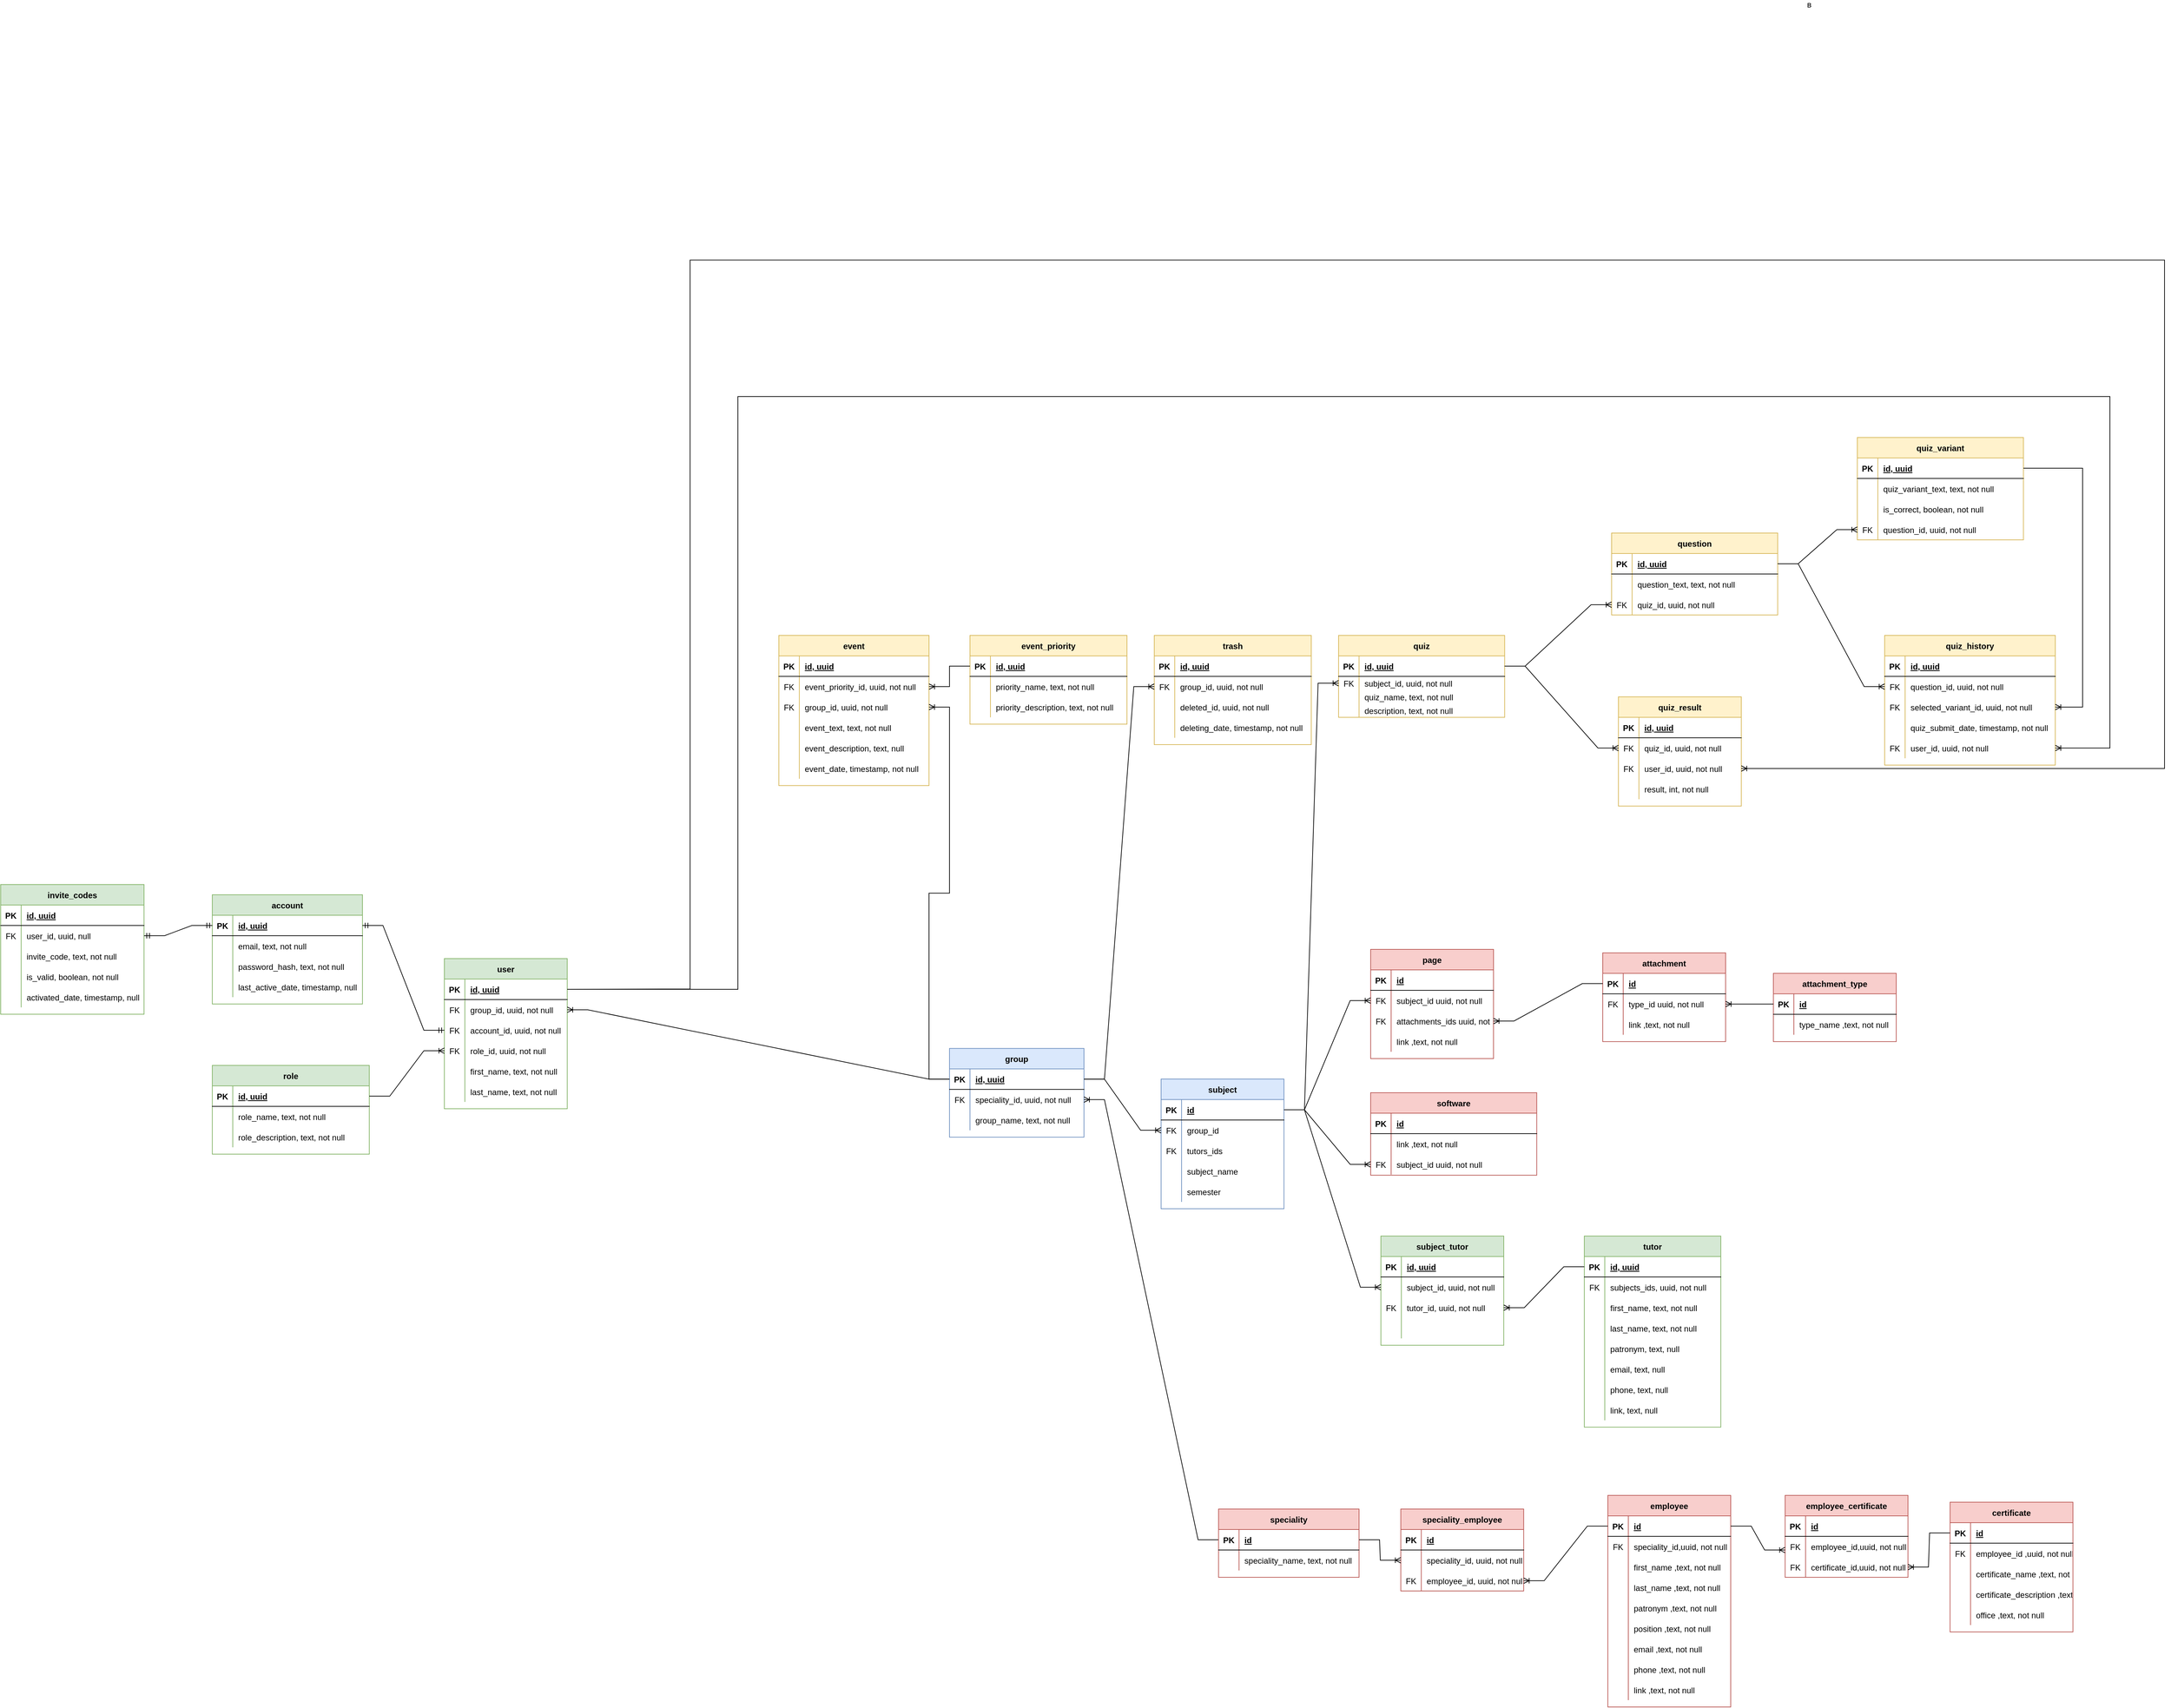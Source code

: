 <mxfile version="17.0.0" type="github">
  <diagram id="R2lEEEUBdFMjLlhIrx00" name="Page-1">
    <mxGraphModel dx="2595" dy="3697" grid="1" gridSize="10" guides="1" tooltips="1" connect="1" arrows="1" fold="1" page="1" pageScale="1" pageWidth="3300" pageHeight="2339" math="0" shadow="0" extFonts="Permanent Marker^https://fonts.googleapis.com/css?family=Permanent+Marker">
      <root>
        <mxCell id="0" />
        <mxCell id="1" parent="0" />
        <mxCell id="K6hzpa5w4rFZnICgK8zS-2" value="quiz" style="shape=table;startSize=30;container=1;collapsible=1;childLayout=tableLayout;fixedRows=1;rowLines=0;fontStyle=1;align=center;resizeLast=1;fillColor=#fff2cc;strokeColor=#d6b656;" parent="1" vertex="1">
          <mxGeometry x="2019.996" y="610" width="243.31" height="120" as="geometry" />
        </mxCell>
        <mxCell id="K6hzpa5w4rFZnICgK8zS-3" value="" style="shape=tableRow;horizontal=0;startSize=0;swimlaneHead=0;swimlaneBody=0;fillColor=none;collapsible=0;dropTarget=0;points=[[0,0.5],[1,0.5]];portConstraint=eastwest;top=0;left=0;right=0;bottom=1;" parent="K6hzpa5w4rFZnICgK8zS-2" vertex="1">
          <mxGeometry y="30" width="243.31" height="30" as="geometry" />
        </mxCell>
        <mxCell id="K6hzpa5w4rFZnICgK8zS-4" value="PK" style="shape=partialRectangle;connectable=0;fillColor=none;top=0;left=0;bottom=0;right=0;fontStyle=1;overflow=hidden;" parent="K6hzpa5w4rFZnICgK8zS-3" vertex="1">
          <mxGeometry width="30" height="30" as="geometry">
            <mxRectangle width="30" height="30" as="alternateBounds" />
          </mxGeometry>
        </mxCell>
        <mxCell id="K6hzpa5w4rFZnICgK8zS-5" value="id, uuid" style="shape=partialRectangle;connectable=0;fillColor=none;top=0;left=0;bottom=0;right=0;align=left;spacingLeft=6;fontStyle=5;overflow=hidden;" parent="K6hzpa5w4rFZnICgK8zS-3" vertex="1">
          <mxGeometry x="30" width="213.31" height="30" as="geometry">
            <mxRectangle width="213.31" height="30" as="alternateBounds" />
          </mxGeometry>
        </mxCell>
        <mxCell id="K6hzpa5w4rFZnICgK8zS-6" value="" style="shape=tableRow;horizontal=0;startSize=0;swimlaneHead=0;swimlaneBody=0;fillColor=none;collapsible=0;dropTarget=0;points=[[0,0.5],[1,0.5]];portConstraint=eastwest;top=0;left=0;right=0;bottom=0;" parent="K6hzpa5w4rFZnICgK8zS-2" vertex="1">
          <mxGeometry y="60" width="243.31" height="20" as="geometry" />
        </mxCell>
        <mxCell id="K6hzpa5w4rFZnICgK8zS-7" value="FK" style="shape=partialRectangle;connectable=0;fillColor=none;top=0;left=0;bottom=0;right=0;editable=1;overflow=hidden;" parent="K6hzpa5w4rFZnICgK8zS-6" vertex="1">
          <mxGeometry width="30" height="20" as="geometry">
            <mxRectangle width="30" height="20" as="alternateBounds" />
          </mxGeometry>
        </mxCell>
        <mxCell id="K6hzpa5w4rFZnICgK8zS-8" value="subject_id, uuid, not null" style="shape=partialRectangle;connectable=0;fillColor=none;top=0;left=0;bottom=0;right=0;align=left;spacingLeft=6;overflow=hidden;" parent="K6hzpa5w4rFZnICgK8zS-6" vertex="1">
          <mxGeometry x="30" width="213.31" height="20" as="geometry">
            <mxRectangle width="213.31" height="20" as="alternateBounds" />
          </mxGeometry>
        </mxCell>
        <mxCell id="du8amVr1yQunBOS26TwV-1" value="" style="shape=tableRow;horizontal=0;startSize=0;swimlaneHead=0;swimlaneBody=0;fillColor=none;collapsible=0;dropTarget=0;points=[[0,0.5],[1,0.5]];portConstraint=eastwest;top=0;left=0;right=0;bottom=0;" parent="K6hzpa5w4rFZnICgK8zS-2" vertex="1">
          <mxGeometry y="80" width="243.31" height="20" as="geometry" />
        </mxCell>
        <mxCell id="du8amVr1yQunBOS26TwV-2" value="" style="shape=partialRectangle;connectable=0;fillColor=none;top=0;left=0;bottom=0;right=0;editable=1;overflow=hidden;" parent="du8amVr1yQunBOS26TwV-1" vertex="1">
          <mxGeometry width="30" height="20" as="geometry">
            <mxRectangle width="30" height="20" as="alternateBounds" />
          </mxGeometry>
        </mxCell>
        <mxCell id="du8amVr1yQunBOS26TwV-3" value="quiz_name, text, not null" style="shape=partialRectangle;connectable=0;fillColor=none;top=0;left=0;bottom=0;right=0;align=left;spacingLeft=6;overflow=hidden;" parent="du8amVr1yQunBOS26TwV-1" vertex="1">
          <mxGeometry x="30" width="213.31" height="20" as="geometry">
            <mxRectangle width="213.31" height="20" as="alternateBounds" />
          </mxGeometry>
        </mxCell>
        <mxCell id="du8amVr1yQunBOS26TwV-4" value="" style="shape=tableRow;horizontal=0;startSize=0;swimlaneHead=0;swimlaneBody=0;fillColor=none;collapsible=0;dropTarget=0;points=[[0,0.5],[1,0.5]];portConstraint=eastwest;top=0;left=0;right=0;bottom=0;" parent="K6hzpa5w4rFZnICgK8zS-2" vertex="1">
          <mxGeometry y="100" width="243.31" height="20" as="geometry" />
        </mxCell>
        <mxCell id="du8amVr1yQunBOS26TwV-5" value="" style="shape=partialRectangle;connectable=0;fillColor=none;top=0;left=0;bottom=0;right=0;editable=1;overflow=hidden;" parent="du8amVr1yQunBOS26TwV-4" vertex="1">
          <mxGeometry width="30" height="20" as="geometry">
            <mxRectangle width="30" height="20" as="alternateBounds" />
          </mxGeometry>
        </mxCell>
        <mxCell id="du8amVr1yQunBOS26TwV-6" value="description, text, not null" style="shape=partialRectangle;connectable=0;fillColor=none;top=0;left=0;bottom=0;right=0;align=left;spacingLeft=6;overflow=hidden;" parent="du8amVr1yQunBOS26TwV-4" vertex="1">
          <mxGeometry x="30" width="213.31" height="20" as="geometry">
            <mxRectangle width="213.31" height="20" as="alternateBounds" />
          </mxGeometry>
        </mxCell>
        <mxCell id="K6hzpa5w4rFZnICgK8zS-9" value="quiz_variant" style="shape=table;startSize=30;container=1;collapsible=1;childLayout=tableLayout;fixedRows=1;rowLines=0;fontStyle=1;align=center;resizeLast=1;fillColor=#fff2cc;strokeColor=#d6b656;" parent="1" vertex="1">
          <mxGeometry x="2779.996" y="320.0" width="243.31" height="150" as="geometry" />
        </mxCell>
        <mxCell id="K6hzpa5w4rFZnICgK8zS-10" value="" style="shape=tableRow;horizontal=0;startSize=0;swimlaneHead=0;swimlaneBody=0;fillColor=none;collapsible=0;dropTarget=0;points=[[0,0.5],[1,0.5]];portConstraint=eastwest;top=0;left=0;right=0;bottom=1;" parent="K6hzpa5w4rFZnICgK8zS-9" vertex="1">
          <mxGeometry y="30" width="243.31" height="30" as="geometry" />
        </mxCell>
        <mxCell id="K6hzpa5w4rFZnICgK8zS-11" value="PK" style="shape=partialRectangle;connectable=0;fillColor=none;top=0;left=0;bottom=0;right=0;fontStyle=1;overflow=hidden;" parent="K6hzpa5w4rFZnICgK8zS-10" vertex="1">
          <mxGeometry width="30" height="30" as="geometry">
            <mxRectangle width="30" height="30" as="alternateBounds" />
          </mxGeometry>
        </mxCell>
        <mxCell id="K6hzpa5w4rFZnICgK8zS-12" value="id, uuid" style="shape=partialRectangle;connectable=0;fillColor=none;top=0;left=0;bottom=0;right=0;align=left;spacingLeft=6;fontStyle=5;overflow=hidden;" parent="K6hzpa5w4rFZnICgK8zS-10" vertex="1">
          <mxGeometry x="30" width="213.31" height="30" as="geometry">
            <mxRectangle width="213.31" height="30" as="alternateBounds" />
          </mxGeometry>
        </mxCell>
        <mxCell id="K6hzpa5w4rFZnICgK8zS-13" value="" style="shape=tableRow;horizontal=0;startSize=0;swimlaneHead=0;swimlaneBody=0;fillColor=none;collapsible=0;dropTarget=0;points=[[0,0.5],[1,0.5]];portConstraint=eastwest;top=0;left=0;right=0;bottom=0;" parent="K6hzpa5w4rFZnICgK8zS-9" vertex="1">
          <mxGeometry y="60" width="243.31" height="30" as="geometry" />
        </mxCell>
        <mxCell id="K6hzpa5w4rFZnICgK8zS-14" value="" style="shape=partialRectangle;connectable=0;fillColor=none;top=0;left=0;bottom=0;right=0;editable=1;overflow=hidden;" parent="K6hzpa5w4rFZnICgK8zS-13" vertex="1">
          <mxGeometry width="30" height="30" as="geometry">
            <mxRectangle width="30" height="30" as="alternateBounds" />
          </mxGeometry>
        </mxCell>
        <mxCell id="K6hzpa5w4rFZnICgK8zS-15" value="quiz_variant_text, text, not null" style="shape=partialRectangle;connectable=0;fillColor=none;top=0;left=0;bottom=0;right=0;align=left;spacingLeft=6;overflow=hidden;" parent="K6hzpa5w4rFZnICgK8zS-13" vertex="1">
          <mxGeometry x="30" width="213.31" height="30" as="geometry">
            <mxRectangle width="213.31" height="30" as="alternateBounds" />
          </mxGeometry>
        </mxCell>
        <mxCell id="K6hzpa5w4rFZnICgK8zS-16" value="" style="shape=tableRow;horizontal=0;startSize=0;swimlaneHead=0;swimlaneBody=0;fillColor=none;collapsible=0;dropTarget=0;points=[[0,0.5],[1,0.5]];portConstraint=eastwest;top=0;left=0;right=0;bottom=0;" parent="K6hzpa5w4rFZnICgK8zS-9" vertex="1">
          <mxGeometry y="90" width="243.31" height="30" as="geometry" />
        </mxCell>
        <mxCell id="K6hzpa5w4rFZnICgK8zS-17" value="" style="shape=partialRectangle;connectable=0;fillColor=none;top=0;left=0;bottom=0;right=0;editable=1;overflow=hidden;" parent="K6hzpa5w4rFZnICgK8zS-16" vertex="1">
          <mxGeometry width="30" height="30" as="geometry">
            <mxRectangle width="30" height="30" as="alternateBounds" />
          </mxGeometry>
        </mxCell>
        <mxCell id="K6hzpa5w4rFZnICgK8zS-18" value="is_correct, boolean, not null" style="shape=partialRectangle;connectable=0;fillColor=none;top=0;left=0;bottom=0;right=0;align=left;spacingLeft=6;overflow=hidden;" parent="K6hzpa5w4rFZnICgK8zS-16" vertex="1">
          <mxGeometry x="30" width="213.31" height="30" as="geometry">
            <mxRectangle width="213.31" height="30" as="alternateBounds" />
          </mxGeometry>
        </mxCell>
        <mxCell id="K6hzpa5w4rFZnICgK8zS-19" value="" style="shape=tableRow;horizontal=0;startSize=0;swimlaneHead=0;swimlaneBody=0;fillColor=none;collapsible=0;dropTarget=0;points=[[0,0.5],[1,0.5]];portConstraint=eastwest;top=0;left=0;right=0;bottom=0;" parent="K6hzpa5w4rFZnICgK8zS-9" vertex="1">
          <mxGeometry y="120" width="243.31" height="30" as="geometry" />
        </mxCell>
        <mxCell id="K6hzpa5w4rFZnICgK8zS-20" value="FK" style="shape=partialRectangle;connectable=0;fillColor=none;top=0;left=0;bottom=0;right=0;editable=1;overflow=hidden;" parent="K6hzpa5w4rFZnICgK8zS-19" vertex="1">
          <mxGeometry width="30" height="30" as="geometry">
            <mxRectangle width="30" height="30" as="alternateBounds" />
          </mxGeometry>
        </mxCell>
        <mxCell id="K6hzpa5w4rFZnICgK8zS-21" value="question_id, uuid, not null" style="shape=partialRectangle;connectable=0;fillColor=none;top=0;left=0;bottom=0;right=0;align=left;spacingLeft=6;overflow=hidden;" parent="K6hzpa5w4rFZnICgK8zS-19" vertex="1">
          <mxGeometry x="30" width="213.31" height="30" as="geometry">
            <mxRectangle width="213.31" height="30" as="alternateBounds" />
          </mxGeometry>
        </mxCell>
        <mxCell id="K6hzpa5w4rFZnICgK8zS-22" value="question" style="shape=table;startSize=30;container=1;collapsible=1;childLayout=tableLayout;fixedRows=1;rowLines=0;fontStyle=1;align=center;resizeLast=1;fillColor=#fff2cc;strokeColor=#d6b656;" parent="1" vertex="1">
          <mxGeometry x="2419.996" y="460" width="243.31" height="120" as="geometry" />
        </mxCell>
        <mxCell id="K6hzpa5w4rFZnICgK8zS-23" value="" style="shape=tableRow;horizontal=0;startSize=0;swimlaneHead=0;swimlaneBody=0;fillColor=none;collapsible=0;dropTarget=0;points=[[0,0.5],[1,0.5]];portConstraint=eastwest;top=0;left=0;right=0;bottom=1;" parent="K6hzpa5w4rFZnICgK8zS-22" vertex="1">
          <mxGeometry y="30" width="243.31" height="30" as="geometry" />
        </mxCell>
        <mxCell id="K6hzpa5w4rFZnICgK8zS-24" value="PK" style="shape=partialRectangle;connectable=0;fillColor=none;top=0;left=0;bottom=0;right=0;fontStyle=1;overflow=hidden;" parent="K6hzpa5w4rFZnICgK8zS-23" vertex="1">
          <mxGeometry width="30" height="30" as="geometry">
            <mxRectangle width="30" height="30" as="alternateBounds" />
          </mxGeometry>
        </mxCell>
        <mxCell id="K6hzpa5w4rFZnICgK8zS-25" value="id, uuid" style="shape=partialRectangle;connectable=0;fillColor=none;top=0;left=0;bottom=0;right=0;align=left;spacingLeft=6;fontStyle=5;overflow=hidden;" parent="K6hzpa5w4rFZnICgK8zS-23" vertex="1">
          <mxGeometry x="30" width="213.31" height="30" as="geometry">
            <mxRectangle width="213.31" height="30" as="alternateBounds" />
          </mxGeometry>
        </mxCell>
        <mxCell id="K6hzpa5w4rFZnICgK8zS-26" value="" style="shape=tableRow;horizontal=0;startSize=0;swimlaneHead=0;swimlaneBody=0;fillColor=none;collapsible=0;dropTarget=0;points=[[0,0.5],[1,0.5]];portConstraint=eastwest;top=0;left=0;right=0;bottom=0;" parent="K6hzpa5w4rFZnICgK8zS-22" vertex="1">
          <mxGeometry y="60" width="243.31" height="30" as="geometry" />
        </mxCell>
        <mxCell id="K6hzpa5w4rFZnICgK8zS-27" value="" style="shape=partialRectangle;connectable=0;fillColor=none;top=0;left=0;bottom=0;right=0;editable=1;overflow=hidden;" parent="K6hzpa5w4rFZnICgK8zS-26" vertex="1">
          <mxGeometry width="30" height="30" as="geometry">
            <mxRectangle width="30" height="30" as="alternateBounds" />
          </mxGeometry>
        </mxCell>
        <mxCell id="K6hzpa5w4rFZnICgK8zS-28" value="question_text, text, not null" style="shape=partialRectangle;connectable=0;fillColor=none;top=0;left=0;bottom=0;right=0;align=left;spacingLeft=6;overflow=hidden;" parent="K6hzpa5w4rFZnICgK8zS-26" vertex="1">
          <mxGeometry x="30" width="213.31" height="30" as="geometry">
            <mxRectangle width="213.31" height="30" as="alternateBounds" />
          </mxGeometry>
        </mxCell>
        <mxCell id="K6hzpa5w4rFZnICgK8zS-29" value="" style="shape=tableRow;horizontal=0;startSize=0;swimlaneHead=0;swimlaneBody=0;fillColor=none;collapsible=0;dropTarget=0;points=[[0,0.5],[1,0.5]];portConstraint=eastwest;top=0;left=0;right=0;bottom=0;" parent="K6hzpa5w4rFZnICgK8zS-22" vertex="1">
          <mxGeometry y="90" width="243.31" height="30" as="geometry" />
        </mxCell>
        <mxCell id="K6hzpa5w4rFZnICgK8zS-30" value="FK" style="shape=partialRectangle;connectable=0;fillColor=none;top=0;left=0;bottom=0;right=0;editable=1;overflow=hidden;" parent="K6hzpa5w4rFZnICgK8zS-29" vertex="1">
          <mxGeometry width="30" height="30" as="geometry">
            <mxRectangle width="30" height="30" as="alternateBounds" />
          </mxGeometry>
        </mxCell>
        <mxCell id="K6hzpa5w4rFZnICgK8zS-31" value="quiz_id, uuid, not null" style="shape=partialRectangle;connectable=0;fillColor=none;top=0;left=0;bottom=0;right=0;align=left;spacingLeft=6;overflow=hidden;" parent="K6hzpa5w4rFZnICgK8zS-29" vertex="1">
          <mxGeometry x="30" width="213.31" height="30" as="geometry">
            <mxRectangle width="213.31" height="30" as="alternateBounds" />
          </mxGeometry>
        </mxCell>
        <mxCell id="K6hzpa5w4rFZnICgK8zS-32" value="software" style="shape=table;startSize=30;container=1;collapsible=1;childLayout=tableLayout;fixedRows=1;rowLines=0;fontStyle=1;align=center;resizeLast=1;fillColor=#f8cecc;strokeColor=#b85450;" parent="1" vertex="1">
          <mxGeometry x="2066.996" y="1280" width="243.31" height="120.91" as="geometry" />
        </mxCell>
        <mxCell id="K6hzpa5w4rFZnICgK8zS-33" value="" style="shape=tableRow;horizontal=0;startSize=0;swimlaneHead=0;swimlaneBody=0;fillColor=none;collapsible=0;dropTarget=0;points=[[0,0.5],[1,0.5]];portConstraint=eastwest;top=0;left=0;right=0;bottom=1;" parent="K6hzpa5w4rFZnICgK8zS-32" vertex="1">
          <mxGeometry y="30" width="243.31" height="30" as="geometry" />
        </mxCell>
        <mxCell id="K6hzpa5w4rFZnICgK8zS-34" value="PK" style="shape=partialRectangle;connectable=0;fillColor=none;top=0;left=0;bottom=0;right=0;fontStyle=1;overflow=hidden;" parent="K6hzpa5w4rFZnICgK8zS-33" vertex="1">
          <mxGeometry width="30" height="30" as="geometry">
            <mxRectangle width="30" height="30" as="alternateBounds" />
          </mxGeometry>
        </mxCell>
        <mxCell id="K6hzpa5w4rFZnICgK8zS-35" value="id" style="shape=partialRectangle;connectable=0;fillColor=none;top=0;left=0;bottom=0;right=0;align=left;spacingLeft=6;fontStyle=5;overflow=hidden;" parent="K6hzpa5w4rFZnICgK8zS-33" vertex="1">
          <mxGeometry x="30" width="213.31" height="30" as="geometry">
            <mxRectangle width="213.31" height="30" as="alternateBounds" />
          </mxGeometry>
        </mxCell>
        <mxCell id="K6hzpa5w4rFZnICgK8zS-36" value="" style="shape=tableRow;horizontal=0;startSize=0;swimlaneHead=0;swimlaneBody=0;fillColor=none;collapsible=0;dropTarget=0;points=[[0,0.5],[1,0.5]];portConstraint=eastwest;top=0;left=0;right=0;bottom=0;" parent="K6hzpa5w4rFZnICgK8zS-32" vertex="1">
          <mxGeometry y="60" width="243.31" height="30" as="geometry" />
        </mxCell>
        <mxCell id="K6hzpa5w4rFZnICgK8zS-37" value="" style="shape=partialRectangle;connectable=0;fillColor=none;top=0;left=0;bottom=0;right=0;editable=1;overflow=hidden;" parent="K6hzpa5w4rFZnICgK8zS-36" vertex="1">
          <mxGeometry width="30" height="30" as="geometry">
            <mxRectangle width="30" height="30" as="alternateBounds" />
          </mxGeometry>
        </mxCell>
        <mxCell id="K6hzpa5w4rFZnICgK8zS-38" value="link ,text, not null" style="shape=partialRectangle;connectable=0;fillColor=none;top=0;left=0;bottom=0;right=0;align=left;spacingLeft=6;overflow=hidden;" parent="K6hzpa5w4rFZnICgK8zS-36" vertex="1">
          <mxGeometry x="30" width="213.31" height="30" as="geometry">
            <mxRectangle width="213.31" height="30" as="alternateBounds" />
          </mxGeometry>
        </mxCell>
        <mxCell id="K6hzpa5w4rFZnICgK8zS-39" value="" style="shape=tableRow;horizontal=0;startSize=0;swimlaneHead=0;swimlaneBody=0;fillColor=none;collapsible=0;dropTarget=0;points=[[0,0.5],[1,0.5]];portConstraint=eastwest;top=0;left=0;right=0;bottom=0;" parent="K6hzpa5w4rFZnICgK8zS-32" vertex="1">
          <mxGeometry y="90" width="243.31" height="30" as="geometry" />
        </mxCell>
        <mxCell id="K6hzpa5w4rFZnICgK8zS-40" value="FK" style="shape=partialRectangle;connectable=0;fillColor=none;top=0;left=0;bottom=0;right=0;editable=1;overflow=hidden;" parent="K6hzpa5w4rFZnICgK8zS-39" vertex="1">
          <mxGeometry width="30" height="30" as="geometry">
            <mxRectangle width="30" height="30" as="alternateBounds" />
          </mxGeometry>
        </mxCell>
        <mxCell id="K6hzpa5w4rFZnICgK8zS-41" value="subject_id uuid, not null" style="shape=partialRectangle;connectable=0;fillColor=none;top=0;left=0;bottom=0;right=0;align=left;spacingLeft=6;overflow=hidden;" parent="K6hzpa5w4rFZnICgK8zS-39" vertex="1">
          <mxGeometry x="30" width="213.31" height="30" as="geometry">
            <mxRectangle width="213.31" height="30" as="alternateBounds" />
          </mxGeometry>
        </mxCell>
        <mxCell id="K6hzpa5w4rFZnICgK8zS-84" value="group" style="shape=table;startSize=30;container=1;collapsible=1;childLayout=tableLayout;fixedRows=1;rowLines=0;fontStyle=1;align=center;resizeLast=1;fillColor=#dae8fc;strokeColor=#6c8ebf;" parent="1" vertex="1">
          <mxGeometry x="1450" y="1215.13" width="197" height="130" as="geometry" />
        </mxCell>
        <mxCell id="K6hzpa5w4rFZnICgK8zS-85" value="" style="shape=tableRow;horizontal=0;startSize=0;swimlaneHead=0;swimlaneBody=0;fillColor=none;collapsible=0;dropTarget=0;points=[[0,0.5],[1,0.5]];portConstraint=eastwest;top=0;left=0;right=0;bottom=1;" parent="K6hzpa5w4rFZnICgK8zS-84" vertex="1">
          <mxGeometry y="30" width="197" height="30" as="geometry" />
        </mxCell>
        <mxCell id="K6hzpa5w4rFZnICgK8zS-86" value="PK" style="shape=partialRectangle;connectable=0;fillColor=none;top=0;left=0;bottom=0;right=0;fontStyle=1;overflow=hidden;" parent="K6hzpa5w4rFZnICgK8zS-85" vertex="1">
          <mxGeometry width="30" height="30" as="geometry">
            <mxRectangle width="30" height="30" as="alternateBounds" />
          </mxGeometry>
        </mxCell>
        <mxCell id="K6hzpa5w4rFZnICgK8zS-87" value="id, uuid" style="shape=partialRectangle;connectable=0;fillColor=none;top=0;left=0;bottom=0;right=0;align=left;spacingLeft=6;fontStyle=5;overflow=hidden;" parent="K6hzpa5w4rFZnICgK8zS-85" vertex="1">
          <mxGeometry x="30" width="167" height="30" as="geometry">
            <mxRectangle width="167" height="30" as="alternateBounds" />
          </mxGeometry>
        </mxCell>
        <mxCell id="K6hzpa5w4rFZnICgK8zS-88" value="" style="shape=tableRow;horizontal=0;startSize=0;swimlaneHead=0;swimlaneBody=0;fillColor=none;collapsible=0;dropTarget=0;points=[[0,0.5],[1,0.5]];portConstraint=eastwest;top=0;left=0;right=0;bottom=0;" parent="K6hzpa5w4rFZnICgK8zS-84" vertex="1">
          <mxGeometry y="60" width="197" height="30" as="geometry" />
        </mxCell>
        <mxCell id="K6hzpa5w4rFZnICgK8zS-89" value="FK" style="shape=partialRectangle;connectable=0;fillColor=none;top=0;left=0;bottom=0;right=0;fontStyle=0;overflow=hidden;" parent="K6hzpa5w4rFZnICgK8zS-88" vertex="1">
          <mxGeometry width="30" height="30" as="geometry">
            <mxRectangle width="30" height="30" as="alternateBounds" />
          </mxGeometry>
        </mxCell>
        <mxCell id="K6hzpa5w4rFZnICgK8zS-90" value="speciality_id, uuid, not null" style="shape=partialRectangle;connectable=0;fillColor=none;top=0;left=0;bottom=0;right=0;align=left;spacingLeft=6;fontStyle=0;overflow=hidden;" parent="K6hzpa5w4rFZnICgK8zS-88" vertex="1">
          <mxGeometry x="30" width="167" height="30" as="geometry">
            <mxRectangle width="167" height="30" as="alternateBounds" />
          </mxGeometry>
        </mxCell>
        <mxCell id="K6hzpa5w4rFZnICgK8zS-91" value="" style="shape=tableRow;horizontal=0;startSize=0;swimlaneHead=0;swimlaneBody=0;fillColor=none;collapsible=0;dropTarget=0;points=[[0,0.5],[1,0.5]];portConstraint=eastwest;top=0;left=0;right=0;bottom=0;" parent="K6hzpa5w4rFZnICgK8zS-84" vertex="1">
          <mxGeometry y="90" width="197" height="30" as="geometry" />
        </mxCell>
        <mxCell id="K6hzpa5w4rFZnICgK8zS-92" value="" style="shape=partialRectangle;connectable=0;fillColor=none;top=0;left=0;bottom=0;right=0;editable=1;overflow=hidden;" parent="K6hzpa5w4rFZnICgK8zS-91" vertex="1">
          <mxGeometry width="30" height="30" as="geometry">
            <mxRectangle width="30" height="30" as="alternateBounds" />
          </mxGeometry>
        </mxCell>
        <mxCell id="K6hzpa5w4rFZnICgK8zS-93" value="group_name, text, not null" style="shape=partialRectangle;connectable=0;fillColor=none;top=0;left=0;bottom=0;right=0;align=left;spacingLeft=6;overflow=hidden;" parent="K6hzpa5w4rFZnICgK8zS-91" vertex="1">
          <mxGeometry x="30" width="167" height="30" as="geometry">
            <mxRectangle width="167" height="30" as="alternateBounds" />
          </mxGeometry>
        </mxCell>
        <mxCell id="K6hzpa5w4rFZnICgK8zS-94" value="" style="edgeStyle=entityRelationEdgeStyle;fontSize=12;html=1;endArrow=ERoneToMany;rounded=0;entryX=1;entryY=0.5;entryDx=0;entryDy=0;exitX=0;exitY=0.5;exitDx=0;exitDy=0;" parent="1" source="vC2wA3l6X8cFBfXcBB4v-2" target="K6hzpa5w4rFZnICgK8zS-88" edge="1">
          <mxGeometry width="100" height="100" relative="1" as="geometry">
            <mxPoint x="1740" y="1925" as="sourcePoint" />
            <mxPoint x="1567" y="1235.13" as="targetPoint" />
          </mxGeometry>
        </mxCell>
        <mxCell id="K6hzpa5w4rFZnICgK8zS-96" value="trash" style="shape=table;startSize=30;container=1;collapsible=1;childLayout=tableLayout;fixedRows=1;rowLines=0;fontStyle=1;align=center;resizeLast=1;fillColor=#fff2cc;strokeColor=#d6b656;" parent="1" vertex="1">
          <mxGeometry x="1750" y="610" width="230" height="160" as="geometry" />
        </mxCell>
        <mxCell id="K6hzpa5w4rFZnICgK8zS-97" value="" style="shape=tableRow;horizontal=0;startSize=0;swimlaneHead=0;swimlaneBody=0;fillColor=none;collapsible=0;dropTarget=0;points=[[0,0.5],[1,0.5]];portConstraint=eastwest;top=0;left=0;right=0;bottom=1;" parent="K6hzpa5w4rFZnICgK8zS-96" vertex="1">
          <mxGeometry y="30" width="230" height="30" as="geometry" />
        </mxCell>
        <mxCell id="K6hzpa5w4rFZnICgK8zS-98" value="PK" style="shape=partialRectangle;connectable=0;fillColor=none;top=0;left=0;bottom=0;right=0;fontStyle=1;overflow=hidden;" parent="K6hzpa5w4rFZnICgK8zS-97" vertex="1">
          <mxGeometry width="30" height="30" as="geometry">
            <mxRectangle width="30" height="30" as="alternateBounds" />
          </mxGeometry>
        </mxCell>
        <mxCell id="K6hzpa5w4rFZnICgK8zS-99" value="id, uuid" style="shape=partialRectangle;connectable=0;fillColor=none;top=0;left=0;bottom=0;right=0;align=left;spacingLeft=6;fontStyle=5;overflow=hidden;" parent="K6hzpa5w4rFZnICgK8zS-97" vertex="1">
          <mxGeometry x="30" width="200" height="30" as="geometry">
            <mxRectangle width="200" height="30" as="alternateBounds" />
          </mxGeometry>
        </mxCell>
        <mxCell id="K6hzpa5w4rFZnICgK8zS-100" value="" style="shape=tableRow;horizontal=0;startSize=0;swimlaneHead=0;swimlaneBody=0;fillColor=none;collapsible=0;dropTarget=0;points=[[0,0.5],[1,0.5]];portConstraint=eastwest;top=0;left=0;right=0;bottom=0;" parent="K6hzpa5w4rFZnICgK8zS-96" vertex="1">
          <mxGeometry y="60" width="230" height="30" as="geometry" />
        </mxCell>
        <mxCell id="K6hzpa5w4rFZnICgK8zS-101" value="FK" style="shape=partialRectangle;connectable=0;fillColor=none;top=0;left=0;bottom=0;right=0;fontStyle=0;overflow=hidden;" parent="K6hzpa5w4rFZnICgK8zS-100" vertex="1">
          <mxGeometry width="30" height="30" as="geometry">
            <mxRectangle width="30" height="30" as="alternateBounds" />
          </mxGeometry>
        </mxCell>
        <mxCell id="K6hzpa5w4rFZnICgK8zS-102" value="group_id, uuid, not null" style="shape=partialRectangle;connectable=0;fillColor=none;top=0;left=0;bottom=0;right=0;align=left;spacingLeft=6;fontStyle=0;overflow=hidden;" parent="K6hzpa5w4rFZnICgK8zS-100" vertex="1">
          <mxGeometry x="30" width="200" height="30" as="geometry">
            <mxRectangle width="200" height="30" as="alternateBounds" />
          </mxGeometry>
        </mxCell>
        <mxCell id="K6hzpa5w4rFZnICgK8zS-103" value="" style="shape=tableRow;horizontal=0;startSize=0;swimlaneHead=0;swimlaneBody=0;fillColor=none;collapsible=0;dropTarget=0;points=[[0,0.5],[1,0.5]];portConstraint=eastwest;top=0;left=0;right=0;bottom=0;" parent="K6hzpa5w4rFZnICgK8zS-96" vertex="1">
          <mxGeometry y="90" width="230" height="30" as="geometry" />
        </mxCell>
        <mxCell id="K6hzpa5w4rFZnICgK8zS-104" value="" style="shape=partialRectangle;connectable=0;fillColor=none;top=0;left=0;bottom=0;right=0;editable=1;overflow=hidden;" parent="K6hzpa5w4rFZnICgK8zS-103" vertex="1">
          <mxGeometry width="30" height="30" as="geometry">
            <mxRectangle width="30" height="30" as="alternateBounds" />
          </mxGeometry>
        </mxCell>
        <mxCell id="K6hzpa5w4rFZnICgK8zS-105" value="deleted_id, uuid, not null" style="shape=partialRectangle;connectable=0;fillColor=none;top=0;left=0;bottom=0;right=0;align=left;spacingLeft=6;overflow=hidden;" parent="K6hzpa5w4rFZnICgK8zS-103" vertex="1">
          <mxGeometry x="30" width="200" height="30" as="geometry">
            <mxRectangle width="200" height="30" as="alternateBounds" />
          </mxGeometry>
        </mxCell>
        <mxCell id="K6hzpa5w4rFZnICgK8zS-106" value="" style="shape=tableRow;horizontal=0;startSize=0;swimlaneHead=0;swimlaneBody=0;fillColor=none;collapsible=0;dropTarget=0;points=[[0,0.5],[1,0.5]];portConstraint=eastwest;top=0;left=0;right=0;bottom=0;" parent="K6hzpa5w4rFZnICgK8zS-96" vertex="1">
          <mxGeometry y="120" width="230" height="30" as="geometry" />
        </mxCell>
        <mxCell id="K6hzpa5w4rFZnICgK8zS-107" value="" style="shape=partialRectangle;connectable=0;fillColor=none;top=0;left=0;bottom=0;right=0;editable=1;overflow=hidden;" parent="K6hzpa5w4rFZnICgK8zS-106" vertex="1">
          <mxGeometry width="30" height="30" as="geometry">
            <mxRectangle width="30" height="30" as="alternateBounds" />
          </mxGeometry>
        </mxCell>
        <mxCell id="K6hzpa5w4rFZnICgK8zS-108" value="deleting_date, timestamp, not null" style="shape=partialRectangle;connectable=0;fillColor=none;top=0;left=0;bottom=0;right=0;align=left;spacingLeft=6;overflow=hidden;" parent="K6hzpa5w4rFZnICgK8zS-106" vertex="1">
          <mxGeometry x="30" width="200" height="30" as="geometry">
            <mxRectangle width="200" height="30" as="alternateBounds" />
          </mxGeometry>
        </mxCell>
        <mxCell id="K6hzpa5w4rFZnICgK8zS-109" value="" style="edgeStyle=entityRelationEdgeStyle;fontSize=12;html=1;endArrow=ERoneToMany;rounded=0;exitX=1;exitY=0.5;exitDx=0;exitDy=0;" parent="1" source="K6hzpa5w4rFZnICgK8zS-85" target="K6hzpa5w4rFZnICgK8zS-100" edge="1">
          <mxGeometry width="100" height="100" relative="1" as="geometry">
            <mxPoint x="1767" y="1095.13" as="sourcePoint" />
            <mxPoint x="1867" y="995.13" as="targetPoint" />
          </mxGeometry>
        </mxCell>
        <mxCell id="K6hzpa5w4rFZnICgK8zS-110" value="subject" style="shape=table;startSize=30;container=1;collapsible=1;childLayout=tableLayout;fixedRows=1;rowLines=0;fontStyle=1;align=center;resizeLast=1;fillColor=#dae8fc;strokeColor=#6c8ebf;" parent="1" vertex="1">
          <mxGeometry x="1760" y="1260" width="180" height="190" as="geometry" />
        </mxCell>
        <mxCell id="K6hzpa5w4rFZnICgK8zS-111" value="" style="shape=tableRow;horizontal=0;startSize=0;swimlaneHead=0;swimlaneBody=0;fillColor=none;collapsible=0;dropTarget=0;points=[[0,0.5],[1,0.5]];portConstraint=eastwest;top=0;left=0;right=0;bottom=1;" parent="K6hzpa5w4rFZnICgK8zS-110" vertex="1">
          <mxGeometry y="30" width="180" height="30" as="geometry" />
        </mxCell>
        <mxCell id="K6hzpa5w4rFZnICgK8zS-112" value="PK" style="shape=partialRectangle;connectable=0;fillColor=none;top=0;left=0;bottom=0;right=0;fontStyle=1;overflow=hidden;" parent="K6hzpa5w4rFZnICgK8zS-111" vertex="1">
          <mxGeometry width="30" height="30" as="geometry">
            <mxRectangle width="30" height="30" as="alternateBounds" />
          </mxGeometry>
        </mxCell>
        <mxCell id="K6hzpa5w4rFZnICgK8zS-113" value="id" style="shape=partialRectangle;connectable=0;fillColor=none;top=0;left=0;bottom=0;right=0;align=left;spacingLeft=6;fontStyle=5;overflow=hidden;" parent="K6hzpa5w4rFZnICgK8zS-111" vertex="1">
          <mxGeometry x="30" width="150" height="30" as="geometry">
            <mxRectangle width="150" height="30" as="alternateBounds" />
          </mxGeometry>
        </mxCell>
        <mxCell id="K6hzpa5w4rFZnICgK8zS-114" value="" style="shape=tableRow;horizontal=0;startSize=0;swimlaneHead=0;swimlaneBody=0;fillColor=none;collapsible=0;dropTarget=0;points=[[0,0.5],[1,0.5]];portConstraint=eastwest;top=0;left=0;right=0;bottom=0;" parent="K6hzpa5w4rFZnICgK8zS-110" vertex="1">
          <mxGeometry y="60" width="180" height="30" as="geometry" />
        </mxCell>
        <mxCell id="K6hzpa5w4rFZnICgK8zS-115" value="FK" style="shape=partialRectangle;connectable=0;fillColor=none;top=0;left=0;bottom=0;right=0;fontStyle=0;overflow=hidden;" parent="K6hzpa5w4rFZnICgK8zS-114" vertex="1">
          <mxGeometry width="30" height="30" as="geometry">
            <mxRectangle width="30" height="30" as="alternateBounds" />
          </mxGeometry>
        </mxCell>
        <mxCell id="K6hzpa5w4rFZnICgK8zS-116" value="group_id" style="shape=partialRectangle;connectable=0;fillColor=none;top=0;left=0;bottom=0;right=0;align=left;spacingLeft=6;fontStyle=0;overflow=hidden;" parent="K6hzpa5w4rFZnICgK8zS-114" vertex="1">
          <mxGeometry x="30" width="150" height="30" as="geometry">
            <mxRectangle width="150" height="30" as="alternateBounds" />
          </mxGeometry>
        </mxCell>
        <mxCell id="K6hzpa5w4rFZnICgK8zS-117" value="" style="shape=tableRow;horizontal=0;startSize=0;swimlaneHead=0;swimlaneBody=0;fillColor=none;collapsible=0;dropTarget=0;points=[[0,0.5],[1,0.5]];portConstraint=eastwest;top=0;left=0;right=0;bottom=0;" parent="K6hzpa5w4rFZnICgK8zS-110" vertex="1">
          <mxGeometry y="90" width="180" height="30" as="geometry" />
        </mxCell>
        <mxCell id="K6hzpa5w4rFZnICgK8zS-118" value="FK" style="shape=partialRectangle;connectable=0;fillColor=none;top=0;left=0;bottom=0;right=0;fontStyle=0;overflow=hidden;" parent="K6hzpa5w4rFZnICgK8zS-117" vertex="1">
          <mxGeometry width="30" height="30" as="geometry">
            <mxRectangle width="30" height="30" as="alternateBounds" />
          </mxGeometry>
        </mxCell>
        <mxCell id="K6hzpa5w4rFZnICgK8zS-119" value="tutors_ids" style="shape=partialRectangle;connectable=0;fillColor=none;top=0;left=0;bottom=0;right=0;align=left;spacingLeft=6;fontStyle=0;overflow=hidden;" parent="K6hzpa5w4rFZnICgK8zS-117" vertex="1">
          <mxGeometry x="30" width="150" height="30" as="geometry">
            <mxRectangle width="150" height="30" as="alternateBounds" />
          </mxGeometry>
        </mxCell>
        <mxCell id="K6hzpa5w4rFZnICgK8zS-120" value="" style="shape=tableRow;horizontal=0;startSize=0;swimlaneHead=0;swimlaneBody=0;fillColor=none;collapsible=0;dropTarget=0;points=[[0,0.5],[1,0.5]];portConstraint=eastwest;top=0;left=0;right=0;bottom=0;" parent="K6hzpa5w4rFZnICgK8zS-110" vertex="1">
          <mxGeometry y="120" width="180" height="30" as="geometry" />
        </mxCell>
        <mxCell id="K6hzpa5w4rFZnICgK8zS-121" value="" style="shape=partialRectangle;connectable=0;fillColor=none;top=0;left=0;bottom=0;right=0;editable=1;overflow=hidden;" parent="K6hzpa5w4rFZnICgK8zS-120" vertex="1">
          <mxGeometry width="30" height="30" as="geometry">
            <mxRectangle width="30" height="30" as="alternateBounds" />
          </mxGeometry>
        </mxCell>
        <mxCell id="K6hzpa5w4rFZnICgK8zS-122" value="subject_name" style="shape=partialRectangle;connectable=0;fillColor=none;top=0;left=0;bottom=0;right=0;align=left;spacingLeft=6;overflow=hidden;" parent="K6hzpa5w4rFZnICgK8zS-120" vertex="1">
          <mxGeometry x="30" width="150" height="30" as="geometry">
            <mxRectangle width="150" height="30" as="alternateBounds" />
          </mxGeometry>
        </mxCell>
        <mxCell id="K6hzpa5w4rFZnICgK8zS-123" value="" style="shape=tableRow;horizontal=0;startSize=0;swimlaneHead=0;swimlaneBody=0;fillColor=none;collapsible=0;dropTarget=0;points=[[0,0.5],[1,0.5]];portConstraint=eastwest;top=0;left=0;right=0;bottom=0;" parent="K6hzpa5w4rFZnICgK8zS-110" vertex="1">
          <mxGeometry y="150" width="180" height="30" as="geometry" />
        </mxCell>
        <mxCell id="K6hzpa5w4rFZnICgK8zS-124" value="" style="shape=partialRectangle;connectable=0;fillColor=none;top=0;left=0;bottom=0;right=0;editable=1;overflow=hidden;" parent="K6hzpa5w4rFZnICgK8zS-123" vertex="1">
          <mxGeometry width="30" height="30" as="geometry">
            <mxRectangle width="30" height="30" as="alternateBounds" />
          </mxGeometry>
        </mxCell>
        <mxCell id="K6hzpa5w4rFZnICgK8zS-125" value="semester" style="shape=partialRectangle;connectable=0;fillColor=none;top=0;left=0;bottom=0;right=0;align=left;spacingLeft=6;overflow=hidden;" parent="K6hzpa5w4rFZnICgK8zS-123" vertex="1">
          <mxGeometry x="30" width="150" height="30" as="geometry">
            <mxRectangle width="150" height="30" as="alternateBounds" />
          </mxGeometry>
        </mxCell>
        <mxCell id="K6hzpa5w4rFZnICgK8zS-126" value="" style="edgeStyle=entityRelationEdgeStyle;fontSize=12;html=1;endArrow=ERoneToMany;rounded=0;entryX=0;entryY=0.5;entryDx=0;entryDy=0;exitX=1;exitY=0.5;exitDx=0;exitDy=0;" parent="1" source="K6hzpa5w4rFZnICgK8zS-85" target="K6hzpa5w4rFZnICgK8zS-114" edge="1">
          <mxGeometry width="100" height="100" relative="1" as="geometry">
            <mxPoint x="1997" y="1385.13" as="sourcePoint" />
            <mxPoint x="2097" y="1285.13" as="targetPoint" />
          </mxGeometry>
        </mxCell>
        <mxCell id="K6hzpa5w4rFZnICgK8zS-127" value="attachment" style="shape=table;startSize=30;container=1;collapsible=1;childLayout=tableLayout;fixedRows=1;rowLines=0;fontStyle=1;align=center;resizeLast=1;fillColor=#f8cecc;strokeColor=#b85450;" parent="1" vertex="1">
          <mxGeometry x="2407" y="1075.13" width="180" height="130" as="geometry" />
        </mxCell>
        <mxCell id="K6hzpa5w4rFZnICgK8zS-128" value="" style="shape=tableRow;horizontal=0;startSize=0;swimlaneHead=0;swimlaneBody=0;fillColor=none;collapsible=0;dropTarget=0;points=[[0,0.5],[1,0.5]];portConstraint=eastwest;top=0;left=0;right=0;bottom=1;" parent="K6hzpa5w4rFZnICgK8zS-127" vertex="1">
          <mxGeometry y="30" width="180" height="30" as="geometry" />
        </mxCell>
        <mxCell id="K6hzpa5w4rFZnICgK8zS-129" value="PK" style="shape=partialRectangle;connectable=0;fillColor=none;top=0;left=0;bottom=0;right=0;fontStyle=1;overflow=hidden;" parent="K6hzpa5w4rFZnICgK8zS-128" vertex="1">
          <mxGeometry width="30" height="30" as="geometry">
            <mxRectangle width="30" height="30" as="alternateBounds" />
          </mxGeometry>
        </mxCell>
        <mxCell id="K6hzpa5w4rFZnICgK8zS-130" value="id" style="shape=partialRectangle;connectable=0;fillColor=none;top=0;left=0;bottom=0;right=0;align=left;spacingLeft=6;fontStyle=5;overflow=hidden;" parent="K6hzpa5w4rFZnICgK8zS-128" vertex="1">
          <mxGeometry x="30" width="150" height="30" as="geometry">
            <mxRectangle width="150" height="30" as="alternateBounds" />
          </mxGeometry>
        </mxCell>
        <mxCell id="K6hzpa5w4rFZnICgK8zS-131" value="" style="shape=tableRow;horizontal=0;startSize=0;swimlaneHead=0;swimlaneBody=0;fillColor=none;collapsible=0;dropTarget=0;points=[[0,0.5],[1,0.5]];portConstraint=eastwest;top=0;left=0;right=0;bottom=0;" parent="K6hzpa5w4rFZnICgK8zS-127" vertex="1">
          <mxGeometry y="60" width="180" height="30" as="geometry" />
        </mxCell>
        <mxCell id="K6hzpa5w4rFZnICgK8zS-132" value="FK" style="shape=partialRectangle;connectable=0;fillColor=none;top=0;left=0;bottom=0;right=0;fontStyle=0;overflow=hidden;" parent="K6hzpa5w4rFZnICgK8zS-131" vertex="1">
          <mxGeometry width="30" height="30" as="geometry">
            <mxRectangle width="30" height="30" as="alternateBounds" />
          </mxGeometry>
        </mxCell>
        <mxCell id="K6hzpa5w4rFZnICgK8zS-133" value="type_id uuid, not null" style="shape=partialRectangle;connectable=0;fillColor=none;top=0;left=0;bottom=0;right=0;align=left;spacingLeft=6;fontStyle=0;overflow=hidden;" parent="K6hzpa5w4rFZnICgK8zS-131" vertex="1">
          <mxGeometry x="30" width="150" height="30" as="geometry">
            <mxRectangle width="150" height="30" as="alternateBounds" />
          </mxGeometry>
        </mxCell>
        <mxCell id="K6hzpa5w4rFZnICgK8zS-134" value="" style="shape=tableRow;horizontal=0;startSize=0;swimlaneHead=0;swimlaneBody=0;fillColor=none;collapsible=0;dropTarget=0;points=[[0,0.5],[1,0.5]];portConstraint=eastwest;top=0;left=0;right=0;bottom=0;" parent="K6hzpa5w4rFZnICgK8zS-127" vertex="1">
          <mxGeometry y="90" width="180" height="30" as="geometry" />
        </mxCell>
        <mxCell id="K6hzpa5w4rFZnICgK8zS-135" value="" style="shape=partialRectangle;connectable=0;fillColor=none;top=0;left=0;bottom=0;right=0;editable=1;overflow=hidden;" parent="K6hzpa5w4rFZnICgK8zS-134" vertex="1">
          <mxGeometry width="30" height="30" as="geometry">
            <mxRectangle width="30" height="30" as="alternateBounds" />
          </mxGeometry>
        </mxCell>
        <mxCell id="K6hzpa5w4rFZnICgK8zS-136" value="link ,text, not null" style="shape=partialRectangle;connectable=0;fillColor=none;top=0;left=0;bottom=0;right=0;align=left;spacingLeft=6;overflow=hidden;" parent="K6hzpa5w4rFZnICgK8zS-134" vertex="1">
          <mxGeometry x="30" width="150" height="30" as="geometry">
            <mxRectangle width="150" height="30" as="alternateBounds" />
          </mxGeometry>
        </mxCell>
        <mxCell id="K6hzpa5w4rFZnICgK8zS-137" value="attachment_type" style="shape=table;startSize=30;container=1;collapsible=1;childLayout=tableLayout;fixedRows=1;rowLines=0;fontStyle=1;align=center;resizeLast=1;fillColor=#f8cecc;strokeColor=#b85450;" parent="1" vertex="1">
          <mxGeometry x="2657" y="1105.13" width="180" height="100" as="geometry" />
        </mxCell>
        <mxCell id="K6hzpa5w4rFZnICgK8zS-138" value="" style="shape=tableRow;horizontal=0;startSize=0;swimlaneHead=0;swimlaneBody=0;fillColor=none;collapsible=0;dropTarget=0;points=[[0,0.5],[1,0.5]];portConstraint=eastwest;top=0;left=0;right=0;bottom=1;" parent="K6hzpa5w4rFZnICgK8zS-137" vertex="1">
          <mxGeometry y="30" width="180" height="30" as="geometry" />
        </mxCell>
        <mxCell id="K6hzpa5w4rFZnICgK8zS-139" value="PK" style="shape=partialRectangle;connectable=0;fillColor=none;top=0;left=0;bottom=0;right=0;fontStyle=1;overflow=hidden;" parent="K6hzpa5w4rFZnICgK8zS-138" vertex="1">
          <mxGeometry width="30" height="30" as="geometry">
            <mxRectangle width="30" height="30" as="alternateBounds" />
          </mxGeometry>
        </mxCell>
        <mxCell id="K6hzpa5w4rFZnICgK8zS-140" value="id" style="shape=partialRectangle;connectable=0;fillColor=none;top=0;left=0;bottom=0;right=0;align=left;spacingLeft=6;fontStyle=5;overflow=hidden;" parent="K6hzpa5w4rFZnICgK8zS-138" vertex="1">
          <mxGeometry x="30" width="150" height="30" as="geometry">
            <mxRectangle width="150" height="30" as="alternateBounds" />
          </mxGeometry>
        </mxCell>
        <mxCell id="K6hzpa5w4rFZnICgK8zS-141" value="" style="shape=tableRow;horizontal=0;startSize=0;swimlaneHead=0;swimlaneBody=0;fillColor=none;collapsible=0;dropTarget=0;points=[[0,0.5],[1,0.5]];portConstraint=eastwest;top=0;left=0;right=0;bottom=0;" parent="K6hzpa5w4rFZnICgK8zS-137" vertex="1">
          <mxGeometry y="60" width="180" height="30" as="geometry" />
        </mxCell>
        <mxCell id="K6hzpa5w4rFZnICgK8zS-142" value="" style="shape=partialRectangle;connectable=0;fillColor=none;top=0;left=0;bottom=0;right=0;editable=1;overflow=hidden;" parent="K6hzpa5w4rFZnICgK8zS-141" vertex="1">
          <mxGeometry width="30" height="30" as="geometry">
            <mxRectangle width="30" height="30" as="alternateBounds" />
          </mxGeometry>
        </mxCell>
        <mxCell id="K6hzpa5w4rFZnICgK8zS-143" value="type_name ,text, not null" style="shape=partialRectangle;connectable=0;fillColor=none;top=0;left=0;bottom=0;right=0;align=left;spacingLeft=6;overflow=hidden;" parent="K6hzpa5w4rFZnICgK8zS-141" vertex="1">
          <mxGeometry x="30" width="150" height="30" as="geometry">
            <mxRectangle width="150" height="30" as="alternateBounds" />
          </mxGeometry>
        </mxCell>
        <mxCell id="K6hzpa5w4rFZnICgK8zS-144" value="" style="edgeStyle=entityRelationEdgeStyle;fontSize=12;html=1;endArrow=ERoneToMany;rounded=0;exitX=0;exitY=0.5;exitDx=0;exitDy=0;entryX=1;entryY=0.5;entryDx=0;entryDy=0;" parent="1" source="K6hzpa5w4rFZnICgK8zS-138" target="K6hzpa5w4rFZnICgK8zS-131" edge="1">
          <mxGeometry width="100" height="100" relative="1" as="geometry">
            <mxPoint x="2750.69" y="1355.13" as="sourcePoint" />
            <mxPoint x="2850.69" y="1255.13" as="targetPoint" />
          </mxGeometry>
        </mxCell>
        <mxCell id="K6hzpa5w4rFZnICgK8zS-145" value="event" style="shape=table;startSize=30;container=1;collapsible=1;childLayout=tableLayout;fixedRows=1;rowLines=0;fontStyle=1;align=center;resizeLast=1;fillColor=#fff2cc;strokeColor=#d6b656;" parent="1" vertex="1">
          <mxGeometry x="1200" y="610" width="220" height="220" as="geometry" />
        </mxCell>
        <mxCell id="K6hzpa5w4rFZnICgK8zS-146" value="" style="shape=tableRow;horizontal=0;startSize=0;swimlaneHead=0;swimlaneBody=0;fillColor=none;collapsible=0;dropTarget=0;points=[[0,0.5],[1,0.5]];portConstraint=eastwest;top=0;left=0;right=0;bottom=1;" parent="K6hzpa5w4rFZnICgK8zS-145" vertex="1">
          <mxGeometry y="30" width="220" height="30" as="geometry" />
        </mxCell>
        <mxCell id="K6hzpa5w4rFZnICgK8zS-147" value="PK" style="shape=partialRectangle;connectable=0;fillColor=none;top=0;left=0;bottom=0;right=0;fontStyle=1;overflow=hidden;" parent="K6hzpa5w4rFZnICgK8zS-146" vertex="1">
          <mxGeometry width="30" height="30" as="geometry">
            <mxRectangle width="30" height="30" as="alternateBounds" />
          </mxGeometry>
        </mxCell>
        <mxCell id="K6hzpa5w4rFZnICgK8zS-148" value="id, uuid" style="shape=partialRectangle;connectable=0;fillColor=none;top=0;left=0;bottom=0;right=0;align=left;spacingLeft=6;fontStyle=5;overflow=hidden;" parent="K6hzpa5w4rFZnICgK8zS-146" vertex="1">
          <mxGeometry x="30" width="190" height="30" as="geometry">
            <mxRectangle width="190" height="30" as="alternateBounds" />
          </mxGeometry>
        </mxCell>
        <mxCell id="K6hzpa5w4rFZnICgK8zS-149" value="" style="shape=tableRow;horizontal=0;startSize=0;swimlaneHead=0;swimlaneBody=0;fillColor=none;collapsible=0;dropTarget=0;points=[[0,0.5],[1,0.5]];portConstraint=eastwest;top=0;left=0;right=0;bottom=0;" parent="K6hzpa5w4rFZnICgK8zS-145" vertex="1">
          <mxGeometry y="60" width="220" height="30" as="geometry" />
        </mxCell>
        <mxCell id="K6hzpa5w4rFZnICgK8zS-150" value="FK" style="shape=partialRectangle;connectable=0;fillColor=none;top=0;left=0;bottom=0;right=0;fontStyle=0;overflow=hidden;" parent="K6hzpa5w4rFZnICgK8zS-149" vertex="1">
          <mxGeometry width="30" height="30" as="geometry">
            <mxRectangle width="30" height="30" as="alternateBounds" />
          </mxGeometry>
        </mxCell>
        <mxCell id="K6hzpa5w4rFZnICgK8zS-151" value="event_priority_id, uuid, not null" style="shape=partialRectangle;connectable=0;fillColor=none;top=0;left=0;bottom=0;right=0;align=left;spacingLeft=6;fontStyle=0;overflow=hidden;" parent="K6hzpa5w4rFZnICgK8zS-149" vertex="1">
          <mxGeometry x="30" width="190" height="30" as="geometry">
            <mxRectangle width="190" height="30" as="alternateBounds" />
          </mxGeometry>
        </mxCell>
        <mxCell id="K6hzpa5w4rFZnICgK8zS-152" value="" style="shape=tableRow;horizontal=0;startSize=0;swimlaneHead=0;swimlaneBody=0;fillColor=none;collapsible=0;dropTarget=0;points=[[0,0.5],[1,0.5]];portConstraint=eastwest;top=0;left=0;right=0;bottom=0;" parent="K6hzpa5w4rFZnICgK8zS-145" vertex="1">
          <mxGeometry y="90" width="220" height="30" as="geometry" />
        </mxCell>
        <mxCell id="K6hzpa5w4rFZnICgK8zS-153" value="FK" style="shape=partialRectangle;connectable=0;fillColor=none;top=0;left=0;bottom=0;right=0;fontStyle=0;overflow=hidden;" parent="K6hzpa5w4rFZnICgK8zS-152" vertex="1">
          <mxGeometry width="30" height="30" as="geometry">
            <mxRectangle width="30" height="30" as="alternateBounds" />
          </mxGeometry>
        </mxCell>
        <mxCell id="K6hzpa5w4rFZnICgK8zS-154" value="group_id, uuid, not null" style="shape=partialRectangle;connectable=0;fillColor=none;top=0;left=0;bottom=0;right=0;align=left;spacingLeft=6;fontStyle=0;overflow=hidden;" parent="K6hzpa5w4rFZnICgK8zS-152" vertex="1">
          <mxGeometry x="30" width="190" height="30" as="geometry">
            <mxRectangle width="190" height="30" as="alternateBounds" />
          </mxGeometry>
        </mxCell>
        <mxCell id="K6hzpa5w4rFZnICgK8zS-155" value="" style="shape=tableRow;horizontal=0;startSize=0;swimlaneHead=0;swimlaneBody=0;fillColor=none;collapsible=0;dropTarget=0;points=[[0,0.5],[1,0.5]];portConstraint=eastwest;top=0;left=0;right=0;bottom=0;" parent="K6hzpa5w4rFZnICgK8zS-145" vertex="1">
          <mxGeometry y="120" width="220" height="30" as="geometry" />
        </mxCell>
        <mxCell id="K6hzpa5w4rFZnICgK8zS-156" value="" style="shape=partialRectangle;connectable=0;fillColor=none;top=0;left=0;bottom=0;right=0;editable=1;overflow=hidden;" parent="K6hzpa5w4rFZnICgK8zS-155" vertex="1">
          <mxGeometry width="30" height="30" as="geometry">
            <mxRectangle width="30" height="30" as="alternateBounds" />
          </mxGeometry>
        </mxCell>
        <mxCell id="K6hzpa5w4rFZnICgK8zS-157" value="event_text, text, not null" style="shape=partialRectangle;connectable=0;fillColor=none;top=0;left=0;bottom=0;right=0;align=left;spacingLeft=6;overflow=hidden;" parent="K6hzpa5w4rFZnICgK8zS-155" vertex="1">
          <mxGeometry x="30" width="190" height="30" as="geometry">
            <mxRectangle width="190" height="30" as="alternateBounds" />
          </mxGeometry>
        </mxCell>
        <mxCell id="K6hzpa5w4rFZnICgK8zS-158" value="" style="shape=tableRow;horizontal=0;startSize=0;swimlaneHead=0;swimlaneBody=0;fillColor=none;collapsible=0;dropTarget=0;points=[[0,0.5],[1,0.5]];portConstraint=eastwest;top=0;left=0;right=0;bottom=0;" parent="K6hzpa5w4rFZnICgK8zS-145" vertex="1">
          <mxGeometry y="150" width="220" height="30" as="geometry" />
        </mxCell>
        <mxCell id="K6hzpa5w4rFZnICgK8zS-159" value="" style="shape=partialRectangle;connectable=0;fillColor=none;top=0;left=0;bottom=0;right=0;editable=1;overflow=hidden;" parent="K6hzpa5w4rFZnICgK8zS-158" vertex="1">
          <mxGeometry width="30" height="30" as="geometry">
            <mxRectangle width="30" height="30" as="alternateBounds" />
          </mxGeometry>
        </mxCell>
        <mxCell id="K6hzpa5w4rFZnICgK8zS-160" value="event_description, text, null" style="shape=partialRectangle;connectable=0;fillColor=none;top=0;left=0;bottom=0;right=0;align=left;spacingLeft=6;overflow=hidden;" parent="K6hzpa5w4rFZnICgK8zS-158" vertex="1">
          <mxGeometry x="30" width="190" height="30" as="geometry">
            <mxRectangle width="190" height="30" as="alternateBounds" />
          </mxGeometry>
        </mxCell>
        <mxCell id="K6hzpa5w4rFZnICgK8zS-161" value="" style="shape=tableRow;horizontal=0;startSize=0;swimlaneHead=0;swimlaneBody=0;fillColor=none;collapsible=0;dropTarget=0;points=[[0,0.5],[1,0.5]];portConstraint=eastwest;top=0;left=0;right=0;bottom=0;" parent="K6hzpa5w4rFZnICgK8zS-145" vertex="1">
          <mxGeometry y="180" width="220" height="30" as="geometry" />
        </mxCell>
        <mxCell id="K6hzpa5w4rFZnICgK8zS-162" value="" style="shape=partialRectangle;connectable=0;fillColor=none;top=0;left=0;bottom=0;right=0;editable=1;overflow=hidden;" parent="K6hzpa5w4rFZnICgK8zS-161" vertex="1">
          <mxGeometry width="30" height="30" as="geometry">
            <mxRectangle width="30" height="30" as="alternateBounds" />
          </mxGeometry>
        </mxCell>
        <mxCell id="K6hzpa5w4rFZnICgK8zS-163" value="event_date, timestamp, not null" style="shape=partialRectangle;connectable=0;fillColor=none;top=0;left=0;bottom=0;right=0;align=left;spacingLeft=6;overflow=hidden;" parent="K6hzpa5w4rFZnICgK8zS-161" vertex="1">
          <mxGeometry x="30" width="190" height="30" as="geometry">
            <mxRectangle width="190" height="30" as="alternateBounds" />
          </mxGeometry>
        </mxCell>
        <mxCell id="K6hzpa5w4rFZnICgK8zS-164" value="event_priority" style="shape=table;startSize=30;container=1;collapsible=1;childLayout=tableLayout;fixedRows=1;rowLines=0;fontStyle=1;align=center;resizeLast=1;fillColor=#fff2cc;strokeColor=#d6b656;" parent="1" vertex="1">
          <mxGeometry x="1480" y="610" width="230" height="130" as="geometry" />
        </mxCell>
        <mxCell id="K6hzpa5w4rFZnICgK8zS-165" value="" style="shape=tableRow;horizontal=0;startSize=0;swimlaneHead=0;swimlaneBody=0;fillColor=none;collapsible=0;dropTarget=0;points=[[0,0.5],[1,0.5]];portConstraint=eastwest;top=0;left=0;right=0;bottom=1;" parent="K6hzpa5w4rFZnICgK8zS-164" vertex="1">
          <mxGeometry y="30" width="230" height="30" as="geometry" />
        </mxCell>
        <mxCell id="K6hzpa5w4rFZnICgK8zS-166" value="PK" style="shape=partialRectangle;connectable=0;fillColor=none;top=0;left=0;bottom=0;right=0;fontStyle=1;overflow=hidden;" parent="K6hzpa5w4rFZnICgK8zS-165" vertex="1">
          <mxGeometry width="30" height="30" as="geometry">
            <mxRectangle width="30" height="30" as="alternateBounds" />
          </mxGeometry>
        </mxCell>
        <mxCell id="K6hzpa5w4rFZnICgK8zS-167" value="id, uuid" style="shape=partialRectangle;connectable=0;fillColor=none;top=0;left=0;bottom=0;right=0;align=left;spacingLeft=6;fontStyle=5;overflow=hidden;" parent="K6hzpa5w4rFZnICgK8zS-165" vertex="1">
          <mxGeometry x="30" width="200" height="30" as="geometry">
            <mxRectangle width="200" height="30" as="alternateBounds" />
          </mxGeometry>
        </mxCell>
        <mxCell id="K6hzpa5w4rFZnICgK8zS-168" value="" style="shape=tableRow;horizontal=0;startSize=0;swimlaneHead=0;swimlaneBody=0;fillColor=none;collapsible=0;dropTarget=0;points=[[0,0.5],[1,0.5]];portConstraint=eastwest;top=0;left=0;right=0;bottom=0;" parent="K6hzpa5w4rFZnICgK8zS-164" vertex="1">
          <mxGeometry y="60" width="230" height="30" as="geometry" />
        </mxCell>
        <mxCell id="K6hzpa5w4rFZnICgK8zS-169" value="" style="shape=partialRectangle;connectable=0;fillColor=none;top=0;left=0;bottom=0;right=0;editable=1;overflow=hidden;" parent="K6hzpa5w4rFZnICgK8zS-168" vertex="1">
          <mxGeometry width="30" height="30" as="geometry">
            <mxRectangle width="30" height="30" as="alternateBounds" />
          </mxGeometry>
        </mxCell>
        <mxCell id="K6hzpa5w4rFZnICgK8zS-170" value="priority_name, text, not null" style="shape=partialRectangle;connectable=0;fillColor=none;top=0;left=0;bottom=0;right=0;align=left;spacingLeft=6;overflow=hidden;" parent="K6hzpa5w4rFZnICgK8zS-168" vertex="1">
          <mxGeometry x="30" width="200" height="30" as="geometry">
            <mxRectangle width="200" height="30" as="alternateBounds" />
          </mxGeometry>
        </mxCell>
        <mxCell id="K6hzpa5w4rFZnICgK8zS-171" value="" style="shape=tableRow;horizontal=0;startSize=0;swimlaneHead=0;swimlaneBody=0;fillColor=none;collapsible=0;dropTarget=0;points=[[0,0.5],[1,0.5]];portConstraint=eastwest;top=0;left=0;right=0;bottom=0;" parent="K6hzpa5w4rFZnICgK8zS-164" vertex="1">
          <mxGeometry y="90" width="230" height="30" as="geometry" />
        </mxCell>
        <mxCell id="K6hzpa5w4rFZnICgK8zS-172" value="" style="shape=partialRectangle;connectable=0;fillColor=none;top=0;left=0;bottom=0;right=0;editable=1;overflow=hidden;" parent="K6hzpa5w4rFZnICgK8zS-171" vertex="1">
          <mxGeometry width="30" height="30" as="geometry">
            <mxRectangle width="30" height="30" as="alternateBounds" />
          </mxGeometry>
        </mxCell>
        <mxCell id="K6hzpa5w4rFZnICgK8zS-173" value="priority_description, text, not null" style="shape=partialRectangle;connectable=0;fillColor=none;top=0;left=0;bottom=0;right=0;align=left;spacingLeft=6;overflow=hidden;" parent="K6hzpa5w4rFZnICgK8zS-171" vertex="1">
          <mxGeometry x="30" width="200" height="30" as="geometry">
            <mxRectangle width="200" height="30" as="alternateBounds" />
          </mxGeometry>
        </mxCell>
        <mxCell id="K6hzpa5w4rFZnICgK8zS-174" value="" style="edgeStyle=entityRelationEdgeStyle;fontSize=12;html=1;endArrow=ERoneToMany;rounded=0;entryX=1;entryY=0.5;entryDx=0;entryDy=0;exitX=0;exitY=0.5;exitDx=0;exitDy=0;" parent="1" source="K6hzpa5w4rFZnICgK8zS-165" target="K6hzpa5w4rFZnICgK8zS-149" edge="1">
          <mxGeometry width="100" height="100" relative="1" as="geometry">
            <mxPoint x="1037" y="895" as="sourcePoint" />
            <mxPoint x="1457" y="1040" as="targetPoint" />
          </mxGeometry>
        </mxCell>
        <mxCell id="K6hzpa5w4rFZnICgK8zS-191" value="page" style="shape=table;startSize=30;container=1;collapsible=1;childLayout=tableLayout;fixedRows=1;rowLines=0;fontStyle=1;align=center;resizeLast=1;fillColor=#f8cecc;strokeColor=#b85450;" parent="1" vertex="1">
          <mxGeometry x="2067" y="1070" width="180" height="160" as="geometry" />
        </mxCell>
        <mxCell id="K6hzpa5w4rFZnICgK8zS-192" value="" style="shape=tableRow;horizontal=0;startSize=0;swimlaneHead=0;swimlaneBody=0;fillColor=none;collapsible=0;dropTarget=0;points=[[0,0.5],[1,0.5]];portConstraint=eastwest;top=0;left=0;right=0;bottom=1;" parent="K6hzpa5w4rFZnICgK8zS-191" vertex="1">
          <mxGeometry y="30" width="180" height="30" as="geometry" />
        </mxCell>
        <mxCell id="K6hzpa5w4rFZnICgK8zS-193" value="PK" style="shape=partialRectangle;connectable=0;fillColor=none;top=0;left=0;bottom=0;right=0;fontStyle=1;overflow=hidden;" parent="K6hzpa5w4rFZnICgK8zS-192" vertex="1">
          <mxGeometry width="30" height="30" as="geometry">
            <mxRectangle width="30" height="30" as="alternateBounds" />
          </mxGeometry>
        </mxCell>
        <mxCell id="K6hzpa5w4rFZnICgK8zS-194" value="id" style="shape=partialRectangle;connectable=0;fillColor=none;top=0;left=0;bottom=0;right=0;align=left;spacingLeft=6;fontStyle=5;overflow=hidden;" parent="K6hzpa5w4rFZnICgK8zS-192" vertex="1">
          <mxGeometry x="30" width="150" height="30" as="geometry">
            <mxRectangle width="150" height="30" as="alternateBounds" />
          </mxGeometry>
        </mxCell>
        <mxCell id="K6hzpa5w4rFZnICgK8zS-195" value="" style="shape=tableRow;horizontal=0;startSize=0;swimlaneHead=0;swimlaneBody=0;fillColor=none;collapsible=0;dropTarget=0;points=[[0,0.5],[1,0.5]];portConstraint=eastwest;top=0;left=0;right=0;bottom=0;" parent="K6hzpa5w4rFZnICgK8zS-191" vertex="1">
          <mxGeometry y="60" width="180" height="30" as="geometry" />
        </mxCell>
        <mxCell id="K6hzpa5w4rFZnICgK8zS-196" value="FK" style="shape=partialRectangle;connectable=0;fillColor=none;top=0;left=0;bottom=0;right=0;fontStyle=0;overflow=hidden;" parent="K6hzpa5w4rFZnICgK8zS-195" vertex="1">
          <mxGeometry width="30" height="30" as="geometry">
            <mxRectangle width="30" height="30" as="alternateBounds" />
          </mxGeometry>
        </mxCell>
        <mxCell id="K6hzpa5w4rFZnICgK8zS-197" value="subject_id uuid, not null" style="shape=partialRectangle;connectable=0;fillColor=none;top=0;left=0;bottom=0;right=0;align=left;spacingLeft=6;fontStyle=0;overflow=hidden;" parent="K6hzpa5w4rFZnICgK8zS-195" vertex="1">
          <mxGeometry x="30" width="150" height="30" as="geometry">
            <mxRectangle width="150" height="30" as="alternateBounds" />
          </mxGeometry>
        </mxCell>
        <mxCell id="K6hzpa5w4rFZnICgK8zS-198" value="" style="shape=tableRow;horizontal=0;startSize=0;swimlaneHead=0;swimlaneBody=0;fillColor=none;collapsible=0;dropTarget=0;points=[[0,0.5],[1,0.5]];portConstraint=eastwest;top=0;left=0;right=0;bottom=0;" parent="K6hzpa5w4rFZnICgK8zS-191" vertex="1">
          <mxGeometry y="90" width="180" height="30" as="geometry" />
        </mxCell>
        <mxCell id="K6hzpa5w4rFZnICgK8zS-199" value="FK" style="shape=partialRectangle;connectable=0;fillColor=none;top=0;left=0;bottom=0;right=0;fontStyle=0;overflow=hidden;" parent="K6hzpa5w4rFZnICgK8zS-198" vertex="1">
          <mxGeometry width="30" height="30" as="geometry">
            <mxRectangle width="30" height="30" as="alternateBounds" />
          </mxGeometry>
        </mxCell>
        <mxCell id="K6hzpa5w4rFZnICgK8zS-200" value="attachments_ids uuid, not null" style="shape=partialRectangle;connectable=0;fillColor=none;top=0;left=0;bottom=0;right=0;align=left;spacingLeft=6;fontStyle=0;overflow=hidden;" parent="K6hzpa5w4rFZnICgK8zS-198" vertex="1">
          <mxGeometry x="30" width="150" height="30" as="geometry">
            <mxRectangle width="150" height="30" as="alternateBounds" />
          </mxGeometry>
        </mxCell>
        <mxCell id="K6hzpa5w4rFZnICgK8zS-201" value="" style="shape=tableRow;horizontal=0;startSize=0;swimlaneHead=0;swimlaneBody=0;fillColor=none;collapsible=0;dropTarget=0;points=[[0,0.5],[1,0.5]];portConstraint=eastwest;top=0;left=0;right=0;bottom=0;" parent="K6hzpa5w4rFZnICgK8zS-191" vertex="1">
          <mxGeometry y="120" width="180" height="30" as="geometry" />
        </mxCell>
        <mxCell id="K6hzpa5w4rFZnICgK8zS-202" value="" style="shape=partialRectangle;connectable=0;fillColor=none;top=0;left=0;bottom=0;right=0;editable=1;overflow=hidden;" parent="K6hzpa5w4rFZnICgK8zS-201" vertex="1">
          <mxGeometry width="30" height="30" as="geometry">
            <mxRectangle width="30" height="30" as="alternateBounds" />
          </mxGeometry>
        </mxCell>
        <mxCell id="K6hzpa5w4rFZnICgK8zS-203" value="link ,text, not null" style="shape=partialRectangle;connectable=0;fillColor=none;top=0;left=0;bottom=0;right=0;align=left;spacingLeft=6;overflow=hidden;" parent="K6hzpa5w4rFZnICgK8zS-201" vertex="1">
          <mxGeometry x="30" width="150" height="30" as="geometry">
            <mxRectangle width="150" height="30" as="alternateBounds" />
          </mxGeometry>
        </mxCell>
        <mxCell id="K6hzpa5w4rFZnICgK8zS-204" value="" style="edgeStyle=entityRelationEdgeStyle;fontSize=12;html=1;endArrow=ERoneToMany;rounded=0;entryX=1;entryY=0.5;entryDx=0;entryDy=0;exitX=0;exitY=0.5;exitDx=0;exitDy=0;" parent="1" source="K6hzpa5w4rFZnICgK8zS-128" target="K6hzpa5w4rFZnICgK8zS-198" edge="1">
          <mxGeometry width="100" height="100" relative="1" as="geometry">
            <mxPoint x="2007" y="1005.13" as="sourcePoint" />
            <mxPoint x="2107" y="905.13" as="targetPoint" />
          </mxGeometry>
        </mxCell>
        <mxCell id="K6hzpa5w4rFZnICgK8zS-205" value="" style="edgeStyle=entityRelationEdgeStyle;fontSize=12;html=1;endArrow=ERoneToMany;rounded=0;entryX=0;entryY=0.5;entryDx=0;entryDy=0;exitX=1;exitY=0.5;exitDx=0;exitDy=0;" parent="1" source="K6hzpa5w4rFZnICgK8zS-111" target="K6hzpa5w4rFZnICgK8zS-195" edge="1">
          <mxGeometry width="100" height="100" relative="1" as="geometry">
            <mxPoint x="1977" y="1325.13" as="sourcePoint" />
            <mxPoint x="2137" y="895.13" as="targetPoint" />
          </mxGeometry>
        </mxCell>
        <mxCell id="K6hzpa5w4rFZnICgK8zS-207" value="" style="edgeStyle=entityRelationEdgeStyle;fontSize=12;html=1;endArrow=ERoneToMany;rounded=0;exitX=0;exitY=0.5;exitDx=0;exitDy=0;entryX=1;entryY=0.5;entryDx=0;entryDy=0;" parent="1" source="K6hzpa5w4rFZnICgK8zS-85" target="K6hzpa5w4rFZnICgK8zS-152" edge="1">
          <mxGeometry width="100" height="100" relative="1" as="geometry">
            <mxPoint x="1487" y="1140" as="sourcePoint" />
            <mxPoint x="1587" y="1040" as="targetPoint" />
          </mxGeometry>
        </mxCell>
        <mxCell id="K6hzpa5w4rFZnICgK8zS-208" value="" style="edgeStyle=entityRelationEdgeStyle;fontSize=12;html=1;endArrow=ERoneToMany;rounded=0;entryX=0;entryY=0.5;entryDx=0;entryDy=0;exitX=1;exitY=0.5;exitDx=0;exitDy=0;" parent="1" source="K6hzpa5w4rFZnICgK8zS-111" target="K6hzpa5w4rFZnICgK8zS-39" edge="1">
          <mxGeometry width="100" height="100" relative="1" as="geometry">
            <mxPoint x="1997" y="1400" as="sourcePoint" />
            <mxPoint x="2087" y="1460" as="targetPoint" />
          </mxGeometry>
        </mxCell>
        <mxCell id="K6hzpa5w4rFZnICgK8zS-209" value="tutor" style="shape=table;startSize=30;container=1;collapsible=1;childLayout=tableLayout;fixedRows=1;rowLines=0;fontStyle=1;align=center;resizeLast=1;fillColor=#d5e8d4;strokeColor=#82b366;" parent="1" vertex="1">
          <mxGeometry x="2380" y="1490" width="200" height="280" as="geometry" />
        </mxCell>
        <mxCell id="K6hzpa5w4rFZnICgK8zS-210" value="" style="shape=tableRow;horizontal=0;startSize=0;swimlaneHead=0;swimlaneBody=0;fillColor=none;collapsible=0;dropTarget=0;points=[[0,0.5],[1,0.5]];portConstraint=eastwest;top=0;left=0;right=0;bottom=1;" parent="K6hzpa5w4rFZnICgK8zS-209" vertex="1">
          <mxGeometry y="30" width="200" height="30" as="geometry" />
        </mxCell>
        <mxCell id="K6hzpa5w4rFZnICgK8zS-211" value="PK" style="shape=partialRectangle;connectable=0;fillColor=none;top=0;left=0;bottom=0;right=0;fontStyle=1;overflow=hidden;" parent="K6hzpa5w4rFZnICgK8zS-210" vertex="1">
          <mxGeometry width="30" height="30" as="geometry">
            <mxRectangle width="30" height="30" as="alternateBounds" />
          </mxGeometry>
        </mxCell>
        <mxCell id="K6hzpa5w4rFZnICgK8zS-212" value="id, uuid" style="shape=partialRectangle;connectable=0;fillColor=none;top=0;left=0;bottom=0;right=0;align=left;spacingLeft=6;fontStyle=5;overflow=hidden;" parent="K6hzpa5w4rFZnICgK8zS-210" vertex="1">
          <mxGeometry x="30" width="170" height="30" as="geometry">
            <mxRectangle width="170" height="30" as="alternateBounds" />
          </mxGeometry>
        </mxCell>
        <mxCell id="K6hzpa5w4rFZnICgK8zS-213" value="" style="shape=tableRow;horizontal=0;startSize=0;swimlaneHead=0;swimlaneBody=0;fillColor=none;collapsible=0;dropTarget=0;points=[[0,0.5],[1,0.5]];portConstraint=eastwest;top=0;left=0;right=0;bottom=0;" parent="K6hzpa5w4rFZnICgK8zS-209" vertex="1">
          <mxGeometry y="60" width="200" height="30" as="geometry" />
        </mxCell>
        <mxCell id="K6hzpa5w4rFZnICgK8zS-214" value="FK" style="shape=partialRectangle;connectable=0;fillColor=none;top=0;left=0;bottom=0;right=0;fontStyle=0;overflow=hidden;" parent="K6hzpa5w4rFZnICgK8zS-213" vertex="1">
          <mxGeometry width="30" height="30" as="geometry">
            <mxRectangle width="30" height="30" as="alternateBounds" />
          </mxGeometry>
        </mxCell>
        <mxCell id="K6hzpa5w4rFZnICgK8zS-215" value="subjects_ids, uuid, not null" style="shape=partialRectangle;connectable=0;fillColor=none;top=0;left=0;bottom=0;right=0;align=left;spacingLeft=6;fontStyle=0;overflow=hidden;" parent="K6hzpa5w4rFZnICgK8zS-213" vertex="1">
          <mxGeometry x="30" width="170" height="30" as="geometry">
            <mxRectangle width="170" height="30" as="alternateBounds" />
          </mxGeometry>
        </mxCell>
        <mxCell id="K6hzpa5w4rFZnICgK8zS-216" value="" style="shape=tableRow;horizontal=0;startSize=0;swimlaneHead=0;swimlaneBody=0;fillColor=none;collapsible=0;dropTarget=0;points=[[0,0.5],[1,0.5]];portConstraint=eastwest;top=0;left=0;right=0;bottom=0;" parent="K6hzpa5w4rFZnICgK8zS-209" vertex="1">
          <mxGeometry y="90" width="200" height="30" as="geometry" />
        </mxCell>
        <mxCell id="K6hzpa5w4rFZnICgK8zS-217" value="" style="shape=partialRectangle;connectable=0;fillColor=none;top=0;left=0;bottom=0;right=0;editable=1;overflow=hidden;" parent="K6hzpa5w4rFZnICgK8zS-216" vertex="1">
          <mxGeometry width="30" height="30" as="geometry">
            <mxRectangle width="30" height="30" as="alternateBounds" />
          </mxGeometry>
        </mxCell>
        <mxCell id="K6hzpa5w4rFZnICgK8zS-218" value="first_name, text, not null" style="shape=partialRectangle;connectable=0;fillColor=none;top=0;left=0;bottom=0;right=0;align=left;spacingLeft=6;overflow=hidden;" parent="K6hzpa5w4rFZnICgK8zS-216" vertex="1">
          <mxGeometry x="30" width="170" height="30" as="geometry">
            <mxRectangle width="170" height="30" as="alternateBounds" />
          </mxGeometry>
        </mxCell>
        <mxCell id="K6hzpa5w4rFZnICgK8zS-219" value="" style="shape=tableRow;horizontal=0;startSize=0;swimlaneHead=0;swimlaneBody=0;fillColor=none;collapsible=0;dropTarget=0;points=[[0,0.5],[1,0.5]];portConstraint=eastwest;top=0;left=0;right=0;bottom=0;" parent="K6hzpa5w4rFZnICgK8zS-209" vertex="1">
          <mxGeometry y="120" width="200" height="30" as="geometry" />
        </mxCell>
        <mxCell id="K6hzpa5w4rFZnICgK8zS-220" value="" style="shape=partialRectangle;connectable=0;fillColor=none;top=0;left=0;bottom=0;right=0;editable=1;overflow=hidden;" parent="K6hzpa5w4rFZnICgK8zS-219" vertex="1">
          <mxGeometry width="30" height="30" as="geometry">
            <mxRectangle width="30" height="30" as="alternateBounds" />
          </mxGeometry>
        </mxCell>
        <mxCell id="K6hzpa5w4rFZnICgK8zS-221" value="last_name, text, not null" style="shape=partialRectangle;connectable=0;fillColor=none;top=0;left=0;bottom=0;right=0;align=left;spacingLeft=6;overflow=hidden;" parent="K6hzpa5w4rFZnICgK8zS-219" vertex="1">
          <mxGeometry x="30" width="170" height="30" as="geometry">
            <mxRectangle width="170" height="30" as="alternateBounds" />
          </mxGeometry>
        </mxCell>
        <mxCell id="K6hzpa5w4rFZnICgK8zS-222" value="" style="shape=tableRow;horizontal=0;startSize=0;swimlaneHead=0;swimlaneBody=0;fillColor=none;collapsible=0;dropTarget=0;points=[[0,0.5],[1,0.5]];portConstraint=eastwest;top=0;left=0;right=0;bottom=0;" parent="K6hzpa5w4rFZnICgK8zS-209" vertex="1">
          <mxGeometry y="150" width="200" height="30" as="geometry" />
        </mxCell>
        <mxCell id="K6hzpa5w4rFZnICgK8zS-223" value="" style="shape=partialRectangle;connectable=0;fillColor=none;top=0;left=0;bottom=0;right=0;editable=1;overflow=hidden;" parent="K6hzpa5w4rFZnICgK8zS-222" vertex="1">
          <mxGeometry width="30" height="30" as="geometry">
            <mxRectangle width="30" height="30" as="alternateBounds" />
          </mxGeometry>
        </mxCell>
        <mxCell id="K6hzpa5w4rFZnICgK8zS-224" value="patronym, text, null" style="shape=partialRectangle;connectable=0;fillColor=none;top=0;left=0;bottom=0;right=0;align=left;spacingLeft=6;overflow=hidden;" parent="K6hzpa5w4rFZnICgK8zS-222" vertex="1">
          <mxGeometry x="30" width="170" height="30" as="geometry">
            <mxRectangle width="170" height="30" as="alternateBounds" />
          </mxGeometry>
        </mxCell>
        <mxCell id="K6hzpa5w4rFZnICgK8zS-225" value="" style="shape=tableRow;horizontal=0;startSize=0;swimlaneHead=0;swimlaneBody=0;fillColor=none;collapsible=0;dropTarget=0;points=[[0,0.5],[1,0.5]];portConstraint=eastwest;top=0;left=0;right=0;bottom=0;" parent="K6hzpa5w4rFZnICgK8zS-209" vertex="1">
          <mxGeometry y="180" width="200" height="30" as="geometry" />
        </mxCell>
        <mxCell id="K6hzpa5w4rFZnICgK8zS-226" value="" style="shape=partialRectangle;connectable=0;fillColor=none;top=0;left=0;bottom=0;right=0;editable=1;overflow=hidden;" parent="K6hzpa5w4rFZnICgK8zS-225" vertex="1">
          <mxGeometry width="30" height="30" as="geometry">
            <mxRectangle width="30" height="30" as="alternateBounds" />
          </mxGeometry>
        </mxCell>
        <mxCell id="K6hzpa5w4rFZnICgK8zS-227" value="email, text, null" style="shape=partialRectangle;connectable=0;fillColor=none;top=0;left=0;bottom=0;right=0;align=left;spacingLeft=6;overflow=hidden;" parent="K6hzpa5w4rFZnICgK8zS-225" vertex="1">
          <mxGeometry x="30" width="170" height="30" as="geometry">
            <mxRectangle width="170" height="30" as="alternateBounds" />
          </mxGeometry>
        </mxCell>
        <mxCell id="K6hzpa5w4rFZnICgK8zS-228" value="" style="shape=tableRow;horizontal=0;startSize=0;swimlaneHead=0;swimlaneBody=0;fillColor=none;collapsible=0;dropTarget=0;points=[[0,0.5],[1,0.5]];portConstraint=eastwest;top=0;left=0;right=0;bottom=0;" parent="K6hzpa5w4rFZnICgK8zS-209" vertex="1">
          <mxGeometry y="210" width="200" height="30" as="geometry" />
        </mxCell>
        <mxCell id="K6hzpa5w4rFZnICgK8zS-229" value="" style="shape=partialRectangle;connectable=0;fillColor=none;top=0;left=0;bottom=0;right=0;editable=1;overflow=hidden;" parent="K6hzpa5w4rFZnICgK8zS-228" vertex="1">
          <mxGeometry width="30" height="30" as="geometry">
            <mxRectangle width="30" height="30" as="alternateBounds" />
          </mxGeometry>
        </mxCell>
        <mxCell id="K6hzpa5w4rFZnICgK8zS-230" value="phone, text, null" style="shape=partialRectangle;connectable=0;fillColor=none;top=0;left=0;bottom=0;right=0;align=left;spacingLeft=6;overflow=hidden;" parent="K6hzpa5w4rFZnICgK8zS-228" vertex="1">
          <mxGeometry x="30" width="170" height="30" as="geometry">
            <mxRectangle width="170" height="30" as="alternateBounds" />
          </mxGeometry>
        </mxCell>
        <mxCell id="K6hzpa5w4rFZnICgK8zS-231" value="" style="shape=tableRow;horizontal=0;startSize=0;swimlaneHead=0;swimlaneBody=0;fillColor=none;collapsible=0;dropTarget=0;points=[[0,0.5],[1,0.5]];portConstraint=eastwest;top=0;left=0;right=0;bottom=0;" parent="K6hzpa5w4rFZnICgK8zS-209" vertex="1">
          <mxGeometry y="240" width="200" height="30" as="geometry" />
        </mxCell>
        <mxCell id="K6hzpa5w4rFZnICgK8zS-232" value="" style="shape=partialRectangle;connectable=0;fillColor=none;top=0;left=0;bottom=0;right=0;editable=1;overflow=hidden;" parent="K6hzpa5w4rFZnICgK8zS-231" vertex="1">
          <mxGeometry width="30" height="30" as="geometry">
            <mxRectangle width="30" height="30" as="alternateBounds" />
          </mxGeometry>
        </mxCell>
        <mxCell id="K6hzpa5w4rFZnICgK8zS-233" value="link, text, null" style="shape=partialRectangle;connectable=0;fillColor=none;top=0;left=0;bottom=0;right=0;align=left;spacingLeft=6;overflow=hidden;" parent="K6hzpa5w4rFZnICgK8zS-231" vertex="1">
          <mxGeometry x="30" width="170" height="30" as="geometry">
            <mxRectangle width="170" height="30" as="alternateBounds" />
          </mxGeometry>
        </mxCell>
        <mxCell id="K6hzpa5w4rFZnICgK8zS-234" value="" style="edgeStyle=entityRelationEdgeStyle;fontSize=12;html=1;endArrow=ERoneToMany;rounded=0;entryX=0;entryY=0.5;entryDx=0;entryDy=0;exitX=1;exitY=0.5;exitDx=0;exitDy=0;" parent="1" source="K6hzpa5w4rFZnICgK8zS-3" target="K6hzpa5w4rFZnICgK8zS-29" edge="1">
          <mxGeometry width="100" height="100" relative="1" as="geometry">
            <mxPoint x="2080.31" y="1700" as="sourcePoint" />
            <mxPoint x="2180.31" y="1600" as="targetPoint" />
          </mxGeometry>
        </mxCell>
        <mxCell id="K6hzpa5w4rFZnICgK8zS-235" value="" style="edgeStyle=entityRelationEdgeStyle;fontSize=12;html=1;endArrow=ERoneToMany;rounded=0;entryX=0;entryY=0.5;entryDx=0;entryDy=0;exitX=1;exitY=0.5;exitDx=0;exitDy=0;" parent="1" source="K6hzpa5w4rFZnICgK8zS-23" target="K6hzpa5w4rFZnICgK8zS-19" edge="1">
          <mxGeometry width="100" height="100" relative="1" as="geometry">
            <mxPoint x="2410.31" y="1720" as="sourcePoint" />
            <mxPoint x="2510.31" y="1620" as="targetPoint" />
          </mxGeometry>
        </mxCell>
        <mxCell id="K6hzpa5w4rFZnICgK8zS-236" value="" style="edgeStyle=entityRelationEdgeStyle;fontSize=12;html=1;endArrow=ERoneToMany;rounded=0;exitX=1;exitY=0.5;exitDx=0;exitDy=0;entryX=0;entryY=0.5;entryDx=0;entryDy=0;" parent="1" source="K6hzpa5w4rFZnICgK8zS-111" target="K6hzpa5w4rFZnICgK8zS-6" edge="1">
          <mxGeometry width="100" height="100" relative="1" as="geometry">
            <mxPoint x="1397" y="1530" as="sourcePoint" />
            <mxPoint x="1497" y="1430" as="targetPoint" />
          </mxGeometry>
        </mxCell>
        <mxCell id="K6hzpa5w4rFZnICgK8zS-237" value="account" style="shape=table;startSize=30;container=1;collapsible=1;childLayout=tableLayout;fixedRows=1;rowLines=0;fontStyle=1;align=center;resizeLast=1;fillColor=#d5e8d4;strokeColor=#82b366;" parent="1" vertex="1">
          <mxGeometry x="370" y="990" width="220" height="160" as="geometry" />
        </mxCell>
        <mxCell id="K6hzpa5w4rFZnICgK8zS-238" value="" style="shape=tableRow;horizontal=0;startSize=0;swimlaneHead=0;swimlaneBody=0;fillColor=none;collapsible=0;dropTarget=0;points=[[0,0.5],[1,0.5]];portConstraint=eastwest;top=0;left=0;right=0;bottom=1;" parent="K6hzpa5w4rFZnICgK8zS-237" vertex="1">
          <mxGeometry y="30" width="220" height="30" as="geometry" />
        </mxCell>
        <mxCell id="K6hzpa5w4rFZnICgK8zS-239" value="PK" style="shape=partialRectangle;connectable=0;fillColor=none;top=0;left=0;bottom=0;right=0;fontStyle=1;overflow=hidden;" parent="K6hzpa5w4rFZnICgK8zS-238" vertex="1">
          <mxGeometry width="30" height="30" as="geometry">
            <mxRectangle width="30" height="30" as="alternateBounds" />
          </mxGeometry>
        </mxCell>
        <mxCell id="K6hzpa5w4rFZnICgK8zS-240" value="id, uuid" style="shape=partialRectangle;connectable=0;fillColor=none;top=0;left=0;bottom=0;right=0;align=left;spacingLeft=6;fontStyle=5;overflow=hidden;" parent="K6hzpa5w4rFZnICgK8zS-238" vertex="1">
          <mxGeometry x="30" width="190" height="30" as="geometry">
            <mxRectangle width="190" height="30" as="alternateBounds" />
          </mxGeometry>
        </mxCell>
        <mxCell id="K6hzpa5w4rFZnICgK8zS-241" value="" style="shape=tableRow;horizontal=0;startSize=0;swimlaneHead=0;swimlaneBody=0;fillColor=none;collapsible=0;dropTarget=0;points=[[0,0.5],[1,0.5]];portConstraint=eastwest;top=0;left=0;right=0;bottom=0;" parent="K6hzpa5w4rFZnICgK8zS-237" vertex="1">
          <mxGeometry y="60" width="220" height="30" as="geometry" />
        </mxCell>
        <mxCell id="K6hzpa5w4rFZnICgK8zS-242" value="" style="shape=partialRectangle;connectable=0;fillColor=none;top=0;left=0;bottom=0;right=0;editable=1;overflow=hidden;" parent="K6hzpa5w4rFZnICgK8zS-241" vertex="1">
          <mxGeometry width="30" height="30" as="geometry">
            <mxRectangle width="30" height="30" as="alternateBounds" />
          </mxGeometry>
        </mxCell>
        <mxCell id="K6hzpa5w4rFZnICgK8zS-243" value="email, text, not null" style="shape=partialRectangle;connectable=0;fillColor=none;top=0;left=0;bottom=0;right=0;align=left;spacingLeft=6;overflow=hidden;" parent="K6hzpa5w4rFZnICgK8zS-241" vertex="1">
          <mxGeometry x="30" width="190" height="30" as="geometry">
            <mxRectangle width="190" height="30" as="alternateBounds" />
          </mxGeometry>
        </mxCell>
        <mxCell id="K6hzpa5w4rFZnICgK8zS-244" value="" style="shape=tableRow;horizontal=0;startSize=0;swimlaneHead=0;swimlaneBody=0;fillColor=none;collapsible=0;dropTarget=0;points=[[0,0.5],[1,0.5]];portConstraint=eastwest;top=0;left=0;right=0;bottom=0;" parent="K6hzpa5w4rFZnICgK8zS-237" vertex="1">
          <mxGeometry y="90" width="220" height="30" as="geometry" />
        </mxCell>
        <mxCell id="K6hzpa5w4rFZnICgK8zS-245" value="" style="shape=partialRectangle;connectable=0;fillColor=none;top=0;left=0;bottom=0;right=0;editable=1;overflow=hidden;" parent="K6hzpa5w4rFZnICgK8zS-244" vertex="1">
          <mxGeometry width="30" height="30" as="geometry">
            <mxRectangle width="30" height="30" as="alternateBounds" />
          </mxGeometry>
        </mxCell>
        <mxCell id="K6hzpa5w4rFZnICgK8zS-246" value="password_hash, text, not null" style="shape=partialRectangle;connectable=0;fillColor=none;top=0;left=0;bottom=0;right=0;align=left;spacingLeft=6;overflow=hidden;" parent="K6hzpa5w4rFZnICgK8zS-244" vertex="1">
          <mxGeometry x="30" width="190" height="30" as="geometry">
            <mxRectangle width="190" height="30" as="alternateBounds" />
          </mxGeometry>
        </mxCell>
        <mxCell id="K6hzpa5w4rFZnICgK8zS-247" value="" style="shape=tableRow;horizontal=0;startSize=0;swimlaneHead=0;swimlaneBody=0;fillColor=none;collapsible=0;dropTarget=0;points=[[0,0.5],[1,0.5]];portConstraint=eastwest;top=0;left=0;right=0;bottom=0;" parent="K6hzpa5w4rFZnICgK8zS-237" vertex="1">
          <mxGeometry y="120" width="220" height="30" as="geometry" />
        </mxCell>
        <mxCell id="K6hzpa5w4rFZnICgK8zS-248" value="" style="shape=partialRectangle;connectable=0;fillColor=none;top=0;left=0;bottom=0;right=0;editable=1;overflow=hidden;" parent="K6hzpa5w4rFZnICgK8zS-247" vertex="1">
          <mxGeometry width="30" height="30" as="geometry">
            <mxRectangle width="30" height="30" as="alternateBounds" />
          </mxGeometry>
        </mxCell>
        <mxCell id="K6hzpa5w4rFZnICgK8zS-249" value="last_active_date, timestamp, null" style="shape=partialRectangle;connectable=0;fillColor=none;top=0;left=0;bottom=0;right=0;align=left;spacingLeft=6;overflow=hidden;" parent="K6hzpa5w4rFZnICgK8zS-247" vertex="1">
          <mxGeometry x="30" width="190" height="30" as="geometry">
            <mxRectangle width="190" height="30" as="alternateBounds" />
          </mxGeometry>
        </mxCell>
        <mxCell id="K6hzpa5w4rFZnICgK8zS-250" value="user" style="shape=table;startSize=30;container=1;collapsible=1;childLayout=tableLayout;fixedRows=1;rowLines=0;fontStyle=1;align=center;resizeLast=1;fillColor=#d5e8d4;strokeColor=#82b366;" parent="1" vertex="1">
          <mxGeometry x="710" y="1083.49" width="180" height="220" as="geometry" />
        </mxCell>
        <mxCell id="K6hzpa5w4rFZnICgK8zS-251" value="" style="shape=tableRow;horizontal=0;startSize=0;swimlaneHead=0;swimlaneBody=0;fillColor=none;collapsible=0;dropTarget=0;points=[[0,0.5],[1,0.5]];portConstraint=eastwest;top=0;left=0;right=0;bottom=1;" parent="K6hzpa5w4rFZnICgK8zS-250" vertex="1">
          <mxGeometry y="30" width="180" height="30" as="geometry" />
        </mxCell>
        <mxCell id="K6hzpa5w4rFZnICgK8zS-252" value="PK" style="shape=partialRectangle;connectable=0;fillColor=none;top=0;left=0;bottom=0;right=0;fontStyle=1;overflow=hidden;" parent="K6hzpa5w4rFZnICgK8zS-251" vertex="1">
          <mxGeometry width="30" height="30" as="geometry">
            <mxRectangle width="30" height="30" as="alternateBounds" />
          </mxGeometry>
        </mxCell>
        <mxCell id="K6hzpa5w4rFZnICgK8zS-253" value="id, uuid" style="shape=partialRectangle;connectable=0;fillColor=none;top=0;left=0;bottom=0;right=0;align=left;spacingLeft=6;fontStyle=5;overflow=hidden;" parent="K6hzpa5w4rFZnICgK8zS-251" vertex="1">
          <mxGeometry x="30" width="150" height="30" as="geometry">
            <mxRectangle width="150" height="30" as="alternateBounds" />
          </mxGeometry>
        </mxCell>
        <mxCell id="K6hzpa5w4rFZnICgK8zS-254" value="" style="shape=tableRow;horizontal=0;startSize=0;swimlaneHead=0;swimlaneBody=0;fillColor=none;collapsible=0;dropTarget=0;points=[[0,0.5],[1,0.5]];portConstraint=eastwest;top=0;left=0;right=0;bottom=0;" parent="K6hzpa5w4rFZnICgK8zS-250" vertex="1">
          <mxGeometry y="60" width="180" height="30" as="geometry" />
        </mxCell>
        <mxCell id="K6hzpa5w4rFZnICgK8zS-255" value="FK" style="shape=partialRectangle;connectable=0;fillColor=none;top=0;left=0;bottom=0;right=0;fontStyle=0;overflow=hidden;" parent="K6hzpa5w4rFZnICgK8zS-254" vertex="1">
          <mxGeometry width="30" height="30" as="geometry">
            <mxRectangle width="30" height="30" as="alternateBounds" />
          </mxGeometry>
        </mxCell>
        <mxCell id="K6hzpa5w4rFZnICgK8zS-256" value="group_id, uuid, not null" style="shape=partialRectangle;connectable=0;fillColor=none;top=0;left=0;bottom=0;right=0;align=left;spacingLeft=6;fontStyle=0;overflow=hidden;" parent="K6hzpa5w4rFZnICgK8zS-254" vertex="1">
          <mxGeometry x="30" width="150" height="30" as="geometry">
            <mxRectangle width="150" height="30" as="alternateBounds" />
          </mxGeometry>
        </mxCell>
        <mxCell id="K6hzpa5w4rFZnICgK8zS-257" value="" style="shape=tableRow;horizontal=0;startSize=0;swimlaneHead=0;swimlaneBody=0;fillColor=none;collapsible=0;dropTarget=0;points=[[0,0.5],[1,0.5]];portConstraint=eastwest;top=0;left=0;right=0;bottom=0;" parent="K6hzpa5w4rFZnICgK8zS-250" vertex="1">
          <mxGeometry y="90" width="180" height="30" as="geometry" />
        </mxCell>
        <mxCell id="K6hzpa5w4rFZnICgK8zS-258" value="FK" style="shape=partialRectangle;connectable=0;fillColor=none;top=0;left=0;bottom=0;right=0;fontStyle=0;overflow=hidden;" parent="K6hzpa5w4rFZnICgK8zS-257" vertex="1">
          <mxGeometry width="30" height="30" as="geometry">
            <mxRectangle width="30" height="30" as="alternateBounds" />
          </mxGeometry>
        </mxCell>
        <mxCell id="K6hzpa5w4rFZnICgK8zS-259" value="account_id, uuid, not null" style="shape=partialRectangle;connectable=0;fillColor=none;top=0;left=0;bottom=0;right=0;align=left;spacingLeft=6;fontStyle=0;overflow=hidden;" parent="K6hzpa5w4rFZnICgK8zS-257" vertex="1">
          <mxGeometry x="30" width="150" height="30" as="geometry">
            <mxRectangle width="150" height="30" as="alternateBounds" />
          </mxGeometry>
        </mxCell>
        <mxCell id="K6hzpa5w4rFZnICgK8zS-260" value="" style="shape=tableRow;horizontal=0;startSize=0;swimlaneHead=0;swimlaneBody=0;fillColor=none;collapsible=0;dropTarget=0;points=[[0,0.5],[1,0.5]];portConstraint=eastwest;top=0;left=0;right=0;bottom=0;" parent="K6hzpa5w4rFZnICgK8zS-250" vertex="1">
          <mxGeometry y="120" width="180" height="30" as="geometry" />
        </mxCell>
        <mxCell id="K6hzpa5w4rFZnICgK8zS-261" value="FK" style="shape=partialRectangle;connectable=0;fillColor=none;top=0;left=0;bottom=0;right=0;fontStyle=0;overflow=hidden;" parent="K6hzpa5w4rFZnICgK8zS-260" vertex="1">
          <mxGeometry width="30" height="30" as="geometry">
            <mxRectangle width="30" height="30" as="alternateBounds" />
          </mxGeometry>
        </mxCell>
        <mxCell id="K6hzpa5w4rFZnICgK8zS-262" value="role_id, uuid, not null" style="shape=partialRectangle;connectable=0;fillColor=none;top=0;left=0;bottom=0;right=0;align=left;spacingLeft=6;fontStyle=0;overflow=hidden;" parent="K6hzpa5w4rFZnICgK8zS-260" vertex="1">
          <mxGeometry x="30" width="150" height="30" as="geometry">
            <mxRectangle width="150" height="30" as="alternateBounds" />
          </mxGeometry>
        </mxCell>
        <mxCell id="K6hzpa5w4rFZnICgK8zS-263" value="" style="shape=tableRow;horizontal=0;startSize=0;swimlaneHead=0;swimlaneBody=0;fillColor=none;collapsible=0;dropTarget=0;points=[[0,0.5],[1,0.5]];portConstraint=eastwest;top=0;left=0;right=0;bottom=0;" parent="K6hzpa5w4rFZnICgK8zS-250" vertex="1">
          <mxGeometry y="150" width="180" height="30" as="geometry" />
        </mxCell>
        <mxCell id="K6hzpa5w4rFZnICgK8zS-264" value="" style="shape=partialRectangle;connectable=0;fillColor=none;top=0;left=0;bottom=0;right=0;editable=1;overflow=hidden;" parent="K6hzpa5w4rFZnICgK8zS-263" vertex="1">
          <mxGeometry width="30" height="30" as="geometry">
            <mxRectangle width="30" height="30" as="alternateBounds" />
          </mxGeometry>
        </mxCell>
        <mxCell id="K6hzpa5w4rFZnICgK8zS-265" value="first_name, text, not null" style="shape=partialRectangle;connectable=0;fillColor=none;top=0;left=0;bottom=0;right=0;align=left;spacingLeft=6;overflow=hidden;" parent="K6hzpa5w4rFZnICgK8zS-263" vertex="1">
          <mxGeometry x="30" width="150" height="30" as="geometry">
            <mxRectangle width="150" height="30" as="alternateBounds" />
          </mxGeometry>
        </mxCell>
        <mxCell id="K6hzpa5w4rFZnICgK8zS-266" value="" style="shape=tableRow;horizontal=0;startSize=0;swimlaneHead=0;swimlaneBody=0;fillColor=none;collapsible=0;dropTarget=0;points=[[0,0.5],[1,0.5]];portConstraint=eastwest;top=0;left=0;right=0;bottom=0;" parent="K6hzpa5w4rFZnICgK8zS-250" vertex="1">
          <mxGeometry y="180" width="180" height="30" as="geometry" />
        </mxCell>
        <mxCell id="K6hzpa5w4rFZnICgK8zS-267" value="" style="shape=partialRectangle;connectable=0;fillColor=none;top=0;left=0;bottom=0;right=0;editable=1;overflow=hidden;" parent="K6hzpa5w4rFZnICgK8zS-266" vertex="1">
          <mxGeometry width="30" height="30" as="geometry">
            <mxRectangle width="30" height="30" as="alternateBounds" />
          </mxGeometry>
        </mxCell>
        <mxCell id="K6hzpa5w4rFZnICgK8zS-268" value="last_name, text, not null" style="shape=partialRectangle;connectable=0;fillColor=none;top=0;left=0;bottom=0;right=0;align=left;spacingLeft=6;overflow=hidden;" parent="K6hzpa5w4rFZnICgK8zS-266" vertex="1">
          <mxGeometry x="30" width="150" height="30" as="geometry">
            <mxRectangle width="150" height="30" as="alternateBounds" />
          </mxGeometry>
        </mxCell>
        <mxCell id="K6hzpa5w4rFZnICgK8zS-269" value="role" style="shape=table;startSize=30;container=1;collapsible=1;childLayout=tableLayout;fixedRows=1;rowLines=0;fontStyle=1;align=center;resizeLast=1;fillColor=#d5e8d4;strokeColor=#82b366;" parent="1" vertex="1">
          <mxGeometry x="370" y="1240" width="230" height="130" as="geometry" />
        </mxCell>
        <mxCell id="K6hzpa5w4rFZnICgK8zS-270" value="" style="shape=tableRow;horizontal=0;startSize=0;swimlaneHead=0;swimlaneBody=0;fillColor=none;collapsible=0;dropTarget=0;points=[[0,0.5],[1,0.5]];portConstraint=eastwest;top=0;left=0;right=0;bottom=1;" parent="K6hzpa5w4rFZnICgK8zS-269" vertex="1">
          <mxGeometry y="30" width="230" height="30" as="geometry" />
        </mxCell>
        <mxCell id="K6hzpa5w4rFZnICgK8zS-271" value="PK" style="shape=partialRectangle;connectable=0;fillColor=none;top=0;left=0;bottom=0;right=0;fontStyle=1;overflow=hidden;" parent="K6hzpa5w4rFZnICgK8zS-270" vertex="1">
          <mxGeometry width="30" height="30" as="geometry">
            <mxRectangle width="30" height="30" as="alternateBounds" />
          </mxGeometry>
        </mxCell>
        <mxCell id="K6hzpa5w4rFZnICgK8zS-272" value="id, uuid" style="shape=partialRectangle;connectable=0;fillColor=none;top=0;left=0;bottom=0;right=0;align=left;spacingLeft=6;fontStyle=5;overflow=hidden;" parent="K6hzpa5w4rFZnICgK8zS-270" vertex="1">
          <mxGeometry x="30" width="200" height="30" as="geometry">
            <mxRectangle width="200" height="30" as="alternateBounds" />
          </mxGeometry>
        </mxCell>
        <mxCell id="K6hzpa5w4rFZnICgK8zS-273" value="" style="shape=tableRow;horizontal=0;startSize=0;swimlaneHead=0;swimlaneBody=0;fillColor=none;collapsible=0;dropTarget=0;points=[[0,0.5],[1,0.5]];portConstraint=eastwest;top=0;left=0;right=0;bottom=0;" parent="K6hzpa5w4rFZnICgK8zS-269" vertex="1">
          <mxGeometry y="60" width="230" height="30" as="geometry" />
        </mxCell>
        <mxCell id="K6hzpa5w4rFZnICgK8zS-274" value="" style="shape=partialRectangle;connectable=0;fillColor=none;top=0;left=0;bottom=0;right=0;editable=1;overflow=hidden;" parent="K6hzpa5w4rFZnICgK8zS-273" vertex="1">
          <mxGeometry width="30" height="30" as="geometry">
            <mxRectangle width="30" height="30" as="alternateBounds" />
          </mxGeometry>
        </mxCell>
        <mxCell id="K6hzpa5w4rFZnICgK8zS-275" value="role_name, text, not null" style="shape=partialRectangle;connectable=0;fillColor=none;top=0;left=0;bottom=0;right=0;align=left;spacingLeft=6;overflow=hidden;" parent="K6hzpa5w4rFZnICgK8zS-273" vertex="1">
          <mxGeometry x="30" width="200" height="30" as="geometry">
            <mxRectangle width="200" height="30" as="alternateBounds" />
          </mxGeometry>
        </mxCell>
        <mxCell id="K6hzpa5w4rFZnICgK8zS-276" value="" style="shape=tableRow;horizontal=0;startSize=0;swimlaneHead=0;swimlaneBody=0;fillColor=none;collapsible=0;dropTarget=0;points=[[0,0.5],[1,0.5]];portConstraint=eastwest;top=0;left=0;right=0;bottom=0;" parent="K6hzpa5w4rFZnICgK8zS-269" vertex="1">
          <mxGeometry y="90" width="230" height="30" as="geometry" />
        </mxCell>
        <mxCell id="K6hzpa5w4rFZnICgK8zS-277" value="" style="shape=partialRectangle;connectable=0;fillColor=none;top=0;left=0;bottom=0;right=0;editable=1;overflow=hidden;" parent="K6hzpa5w4rFZnICgK8zS-276" vertex="1">
          <mxGeometry width="30" height="30" as="geometry">
            <mxRectangle width="30" height="30" as="alternateBounds" />
          </mxGeometry>
        </mxCell>
        <mxCell id="K6hzpa5w4rFZnICgK8zS-278" value="role_description, text, not null" style="shape=partialRectangle;connectable=0;fillColor=none;top=0;left=0;bottom=0;right=0;align=left;spacingLeft=6;overflow=hidden;" parent="K6hzpa5w4rFZnICgK8zS-276" vertex="1">
          <mxGeometry x="30" width="200" height="30" as="geometry">
            <mxRectangle width="200" height="30" as="alternateBounds" />
          </mxGeometry>
        </mxCell>
        <mxCell id="K6hzpa5w4rFZnICgK8zS-279" value="" style="edgeStyle=entityRelationEdgeStyle;fontSize=12;html=1;endArrow=ERoneToMany;rounded=0;exitX=1;exitY=0.5;exitDx=0;exitDy=0;entryX=0;entryY=0.5;entryDx=0;entryDy=0;" parent="1" source="K6hzpa5w4rFZnICgK8zS-270" target="K6hzpa5w4rFZnICgK8zS-260" edge="1">
          <mxGeometry width="100" height="100" relative="1" as="geometry">
            <mxPoint x="1617" y="1766.08" as="sourcePoint" />
            <mxPoint x="1717" y="1666.08" as="targetPoint" />
          </mxGeometry>
        </mxCell>
        <mxCell id="K6hzpa5w4rFZnICgK8zS-280" value="" style="edgeStyle=entityRelationEdgeStyle;fontSize=12;html=1;endArrow=ERmandOne;startArrow=ERmandOne;rounded=0;entryX=0;entryY=0.5;entryDx=0;entryDy=0;exitX=1;exitY=0.5;exitDx=0;exitDy=0;" parent="1" source="K6hzpa5w4rFZnICgK8zS-238" target="K6hzpa5w4rFZnICgK8zS-257" edge="1">
          <mxGeometry width="100" height="100" relative="1" as="geometry">
            <mxPoint x="897" y="1916.08" as="sourcePoint" />
            <mxPoint x="997" y="1816.08" as="targetPoint" />
          </mxGeometry>
        </mxCell>
        <mxCell id="K6hzpa5w4rFZnICgK8zS-282" value="" style="edgeStyle=entityRelationEdgeStyle;fontSize=12;html=1;endArrow=ERoneToMany;rounded=0;entryX=1;entryY=0.5;entryDx=0;entryDy=0;exitX=0;exitY=0.5;exitDx=0;exitDy=0;" parent="1" source="K6hzpa5w4rFZnICgK8zS-85" target="K6hzpa5w4rFZnICgK8zS-254" edge="1">
          <mxGeometry width="100" height="100" relative="1" as="geometry">
            <mxPoint x="1447" y="1540" as="sourcePoint" />
            <mxPoint x="1547" y="1440" as="targetPoint" />
          </mxGeometry>
        </mxCell>
        <mxCell id="K6hzpa5w4rFZnICgK8zS-283" value="invite_codes" style="shape=table;startSize=30;container=1;collapsible=1;childLayout=tableLayout;fixedRows=1;rowLines=0;fontStyle=1;align=center;resizeLast=1;fillColor=#d5e8d4;strokeColor=#82b366;" parent="1" vertex="1">
          <mxGeometry x="60" y="975" width="210" height="190" as="geometry" />
        </mxCell>
        <mxCell id="K6hzpa5w4rFZnICgK8zS-284" value="" style="shape=tableRow;horizontal=0;startSize=0;swimlaneHead=0;swimlaneBody=0;fillColor=none;collapsible=0;dropTarget=0;points=[[0,0.5],[1,0.5]];portConstraint=eastwest;top=0;left=0;right=0;bottom=1;" parent="K6hzpa5w4rFZnICgK8zS-283" vertex="1">
          <mxGeometry y="30" width="210" height="30" as="geometry" />
        </mxCell>
        <mxCell id="K6hzpa5w4rFZnICgK8zS-285" value="PK" style="shape=partialRectangle;connectable=0;fillColor=none;top=0;left=0;bottom=0;right=0;fontStyle=1;overflow=hidden;" parent="K6hzpa5w4rFZnICgK8zS-284" vertex="1">
          <mxGeometry width="30" height="30" as="geometry">
            <mxRectangle width="30" height="30" as="alternateBounds" />
          </mxGeometry>
        </mxCell>
        <mxCell id="K6hzpa5w4rFZnICgK8zS-286" value="id, uuid" style="shape=partialRectangle;connectable=0;fillColor=none;top=0;left=0;bottom=0;right=0;align=left;spacingLeft=6;fontStyle=5;overflow=hidden;" parent="K6hzpa5w4rFZnICgK8zS-284" vertex="1">
          <mxGeometry x="30" width="180" height="30" as="geometry">
            <mxRectangle width="180" height="30" as="alternateBounds" />
          </mxGeometry>
        </mxCell>
        <mxCell id="K6hzpa5w4rFZnICgK8zS-287" value="" style="shape=tableRow;horizontal=0;startSize=0;swimlaneHead=0;swimlaneBody=0;fillColor=none;collapsible=0;dropTarget=0;points=[[0,0.5],[1,0.5]];portConstraint=eastwest;top=0;left=0;right=0;bottom=0;" parent="K6hzpa5w4rFZnICgK8zS-283" vertex="1">
          <mxGeometry y="60" width="210" height="30" as="geometry" />
        </mxCell>
        <mxCell id="K6hzpa5w4rFZnICgK8zS-288" value="FK" style="shape=partialRectangle;connectable=0;fillColor=none;top=0;left=0;bottom=0;right=0;fontStyle=0;overflow=hidden;" parent="K6hzpa5w4rFZnICgK8zS-287" vertex="1">
          <mxGeometry width="30" height="30" as="geometry">
            <mxRectangle width="30" height="30" as="alternateBounds" />
          </mxGeometry>
        </mxCell>
        <mxCell id="K6hzpa5w4rFZnICgK8zS-289" value="user_id, uuid, null" style="shape=partialRectangle;connectable=0;fillColor=none;top=0;left=0;bottom=0;right=0;align=left;spacingLeft=6;fontStyle=0;overflow=hidden;" parent="K6hzpa5w4rFZnICgK8zS-287" vertex="1">
          <mxGeometry x="30" width="180" height="30" as="geometry">
            <mxRectangle width="180" height="30" as="alternateBounds" />
          </mxGeometry>
        </mxCell>
        <mxCell id="K6hzpa5w4rFZnICgK8zS-290" value="" style="shape=tableRow;horizontal=0;startSize=0;swimlaneHead=0;swimlaneBody=0;fillColor=none;collapsible=0;dropTarget=0;points=[[0,0.5],[1,0.5]];portConstraint=eastwest;top=0;left=0;right=0;bottom=0;" parent="K6hzpa5w4rFZnICgK8zS-283" vertex="1">
          <mxGeometry y="90" width="210" height="30" as="geometry" />
        </mxCell>
        <mxCell id="K6hzpa5w4rFZnICgK8zS-291" value="" style="shape=partialRectangle;connectable=0;fillColor=none;top=0;left=0;bottom=0;right=0;editable=1;overflow=hidden;" parent="K6hzpa5w4rFZnICgK8zS-290" vertex="1">
          <mxGeometry width="30" height="30" as="geometry">
            <mxRectangle width="30" height="30" as="alternateBounds" />
          </mxGeometry>
        </mxCell>
        <mxCell id="K6hzpa5w4rFZnICgK8zS-292" value="invite_code, text, not null" style="shape=partialRectangle;connectable=0;fillColor=none;top=0;left=0;bottom=0;right=0;align=left;spacingLeft=6;overflow=hidden;" parent="K6hzpa5w4rFZnICgK8zS-290" vertex="1">
          <mxGeometry x="30" width="180" height="30" as="geometry">
            <mxRectangle width="180" height="30" as="alternateBounds" />
          </mxGeometry>
        </mxCell>
        <mxCell id="K6hzpa5w4rFZnICgK8zS-293" value="" style="shape=tableRow;horizontal=0;startSize=0;swimlaneHead=0;swimlaneBody=0;fillColor=none;collapsible=0;dropTarget=0;points=[[0,0.5],[1,0.5]];portConstraint=eastwest;top=0;left=0;right=0;bottom=0;" parent="K6hzpa5w4rFZnICgK8zS-283" vertex="1">
          <mxGeometry y="120" width="210" height="30" as="geometry" />
        </mxCell>
        <mxCell id="K6hzpa5w4rFZnICgK8zS-294" value="" style="shape=partialRectangle;connectable=0;fillColor=none;top=0;left=0;bottom=0;right=0;editable=1;overflow=hidden;" parent="K6hzpa5w4rFZnICgK8zS-293" vertex="1">
          <mxGeometry width="30" height="30" as="geometry">
            <mxRectangle width="30" height="30" as="alternateBounds" />
          </mxGeometry>
        </mxCell>
        <mxCell id="K6hzpa5w4rFZnICgK8zS-295" value="is_valid, boolean, not null" style="shape=partialRectangle;connectable=0;fillColor=none;top=0;left=0;bottom=0;right=0;align=left;spacingLeft=6;overflow=hidden;" parent="K6hzpa5w4rFZnICgK8zS-293" vertex="1">
          <mxGeometry x="30" width="180" height="30" as="geometry">
            <mxRectangle width="180" height="30" as="alternateBounds" />
          </mxGeometry>
        </mxCell>
        <mxCell id="K6hzpa5w4rFZnICgK8zS-296" value="" style="shape=tableRow;horizontal=0;startSize=0;swimlaneHead=0;swimlaneBody=0;fillColor=none;collapsible=0;dropTarget=0;points=[[0,0.5],[1,0.5]];portConstraint=eastwest;top=0;left=0;right=0;bottom=0;" parent="K6hzpa5w4rFZnICgK8zS-283" vertex="1">
          <mxGeometry y="150" width="210" height="30" as="geometry" />
        </mxCell>
        <mxCell id="K6hzpa5w4rFZnICgK8zS-297" value="" style="shape=partialRectangle;connectable=0;fillColor=none;top=0;left=0;bottom=0;right=0;editable=1;overflow=hidden;" parent="K6hzpa5w4rFZnICgK8zS-296" vertex="1">
          <mxGeometry width="30" height="30" as="geometry">
            <mxRectangle width="30" height="30" as="alternateBounds" />
          </mxGeometry>
        </mxCell>
        <mxCell id="K6hzpa5w4rFZnICgK8zS-298" value="activated_date, timestamp, null" style="shape=partialRectangle;connectable=0;fillColor=none;top=0;left=0;bottom=0;right=0;align=left;spacingLeft=6;overflow=hidden;" parent="K6hzpa5w4rFZnICgK8zS-296" vertex="1">
          <mxGeometry x="30" width="180" height="30" as="geometry">
            <mxRectangle width="180" height="30" as="alternateBounds" />
          </mxGeometry>
        </mxCell>
        <mxCell id="K6hzpa5w4rFZnICgK8zS-299" value="" style="edgeStyle=entityRelationEdgeStyle;fontSize=12;html=1;endArrow=ERmandOne;startArrow=ERmandOne;rounded=0;entryX=1;entryY=0.5;entryDx=0;entryDy=0;exitX=0;exitY=0.5;exitDx=0;exitDy=0;" parent="1" source="K6hzpa5w4rFZnICgK8zS-238" target="K6hzpa5w4rFZnICgK8zS-287" edge="1">
          <mxGeometry width="100" height="100" relative="1" as="geometry">
            <mxPoint x="500" y="1130" as="sourcePoint" />
            <mxPoint x="600" y="1030" as="targetPoint" />
          </mxGeometry>
        </mxCell>
        <mxCell id="K6hzpa5w4rFZnICgK8zS-300" value="quiz_result" style="shape=table;startSize=30;container=1;collapsible=1;childLayout=tableLayout;fixedRows=1;rowLines=0;fontStyle=1;align=center;resizeLast=1;fillColor=#fff2cc;strokeColor=#d6b656;" parent="1" vertex="1">
          <mxGeometry x="2430" y="700" width="180" height="160" as="geometry" />
        </mxCell>
        <mxCell id="K6hzpa5w4rFZnICgK8zS-301" value="" style="shape=tableRow;horizontal=0;startSize=0;swimlaneHead=0;swimlaneBody=0;fillColor=none;collapsible=0;dropTarget=0;points=[[0,0.5],[1,0.5]];portConstraint=eastwest;top=0;left=0;right=0;bottom=1;" parent="K6hzpa5w4rFZnICgK8zS-300" vertex="1">
          <mxGeometry y="30" width="180" height="30" as="geometry" />
        </mxCell>
        <mxCell id="K6hzpa5w4rFZnICgK8zS-302" value="PK" style="shape=partialRectangle;connectable=0;fillColor=none;top=0;left=0;bottom=0;right=0;fontStyle=1;overflow=hidden;" parent="K6hzpa5w4rFZnICgK8zS-301" vertex="1">
          <mxGeometry width="30" height="30" as="geometry">
            <mxRectangle width="30" height="30" as="alternateBounds" />
          </mxGeometry>
        </mxCell>
        <mxCell id="K6hzpa5w4rFZnICgK8zS-303" value="id, uuid" style="shape=partialRectangle;connectable=0;fillColor=none;top=0;left=0;bottom=0;right=0;align=left;spacingLeft=6;fontStyle=5;overflow=hidden;" parent="K6hzpa5w4rFZnICgK8zS-301" vertex="1">
          <mxGeometry x="30" width="150" height="30" as="geometry">
            <mxRectangle width="150" height="30" as="alternateBounds" />
          </mxGeometry>
        </mxCell>
        <mxCell id="K6hzpa5w4rFZnICgK8zS-304" value="" style="shape=tableRow;horizontal=0;startSize=0;swimlaneHead=0;swimlaneBody=0;fillColor=none;collapsible=0;dropTarget=0;points=[[0,0.5],[1,0.5]];portConstraint=eastwest;top=0;left=0;right=0;bottom=0;" parent="K6hzpa5w4rFZnICgK8zS-300" vertex="1">
          <mxGeometry y="60" width="180" height="30" as="geometry" />
        </mxCell>
        <mxCell id="K6hzpa5w4rFZnICgK8zS-305" value="FK" style="shape=partialRectangle;connectable=0;fillColor=none;top=0;left=0;bottom=0;right=0;fontStyle=0;overflow=hidden;" parent="K6hzpa5w4rFZnICgK8zS-304" vertex="1">
          <mxGeometry width="30" height="30" as="geometry">
            <mxRectangle width="30" height="30" as="alternateBounds" />
          </mxGeometry>
        </mxCell>
        <mxCell id="K6hzpa5w4rFZnICgK8zS-306" value="quiz_id, uuid, not null" style="shape=partialRectangle;connectable=0;fillColor=none;top=0;left=0;bottom=0;right=0;align=left;spacingLeft=6;fontStyle=0;overflow=hidden;" parent="K6hzpa5w4rFZnICgK8zS-304" vertex="1">
          <mxGeometry x="30" width="150" height="30" as="geometry">
            <mxRectangle width="150" height="30" as="alternateBounds" />
          </mxGeometry>
        </mxCell>
        <mxCell id="K6hzpa5w4rFZnICgK8zS-307" value="" style="shape=tableRow;horizontal=0;startSize=0;swimlaneHead=0;swimlaneBody=0;fillColor=none;collapsible=0;dropTarget=0;points=[[0,0.5],[1,0.5]];portConstraint=eastwest;top=0;left=0;right=0;bottom=0;" parent="K6hzpa5w4rFZnICgK8zS-300" vertex="1">
          <mxGeometry y="90" width="180" height="30" as="geometry" />
        </mxCell>
        <mxCell id="K6hzpa5w4rFZnICgK8zS-308" value="FK" style="shape=partialRectangle;connectable=0;fillColor=none;top=0;left=0;bottom=0;right=0;fontStyle=0;overflow=hidden;" parent="K6hzpa5w4rFZnICgK8zS-307" vertex="1">
          <mxGeometry width="30" height="30" as="geometry">
            <mxRectangle width="30" height="30" as="alternateBounds" />
          </mxGeometry>
        </mxCell>
        <mxCell id="K6hzpa5w4rFZnICgK8zS-309" value="user_id, uuid, not null" style="shape=partialRectangle;connectable=0;fillColor=none;top=0;left=0;bottom=0;right=0;align=left;spacingLeft=6;fontStyle=0;overflow=hidden;" parent="K6hzpa5w4rFZnICgK8zS-307" vertex="1">
          <mxGeometry x="30" width="150" height="30" as="geometry">
            <mxRectangle width="150" height="30" as="alternateBounds" />
          </mxGeometry>
        </mxCell>
        <mxCell id="K6hzpa5w4rFZnICgK8zS-310" value="" style="shape=tableRow;horizontal=0;startSize=0;swimlaneHead=0;swimlaneBody=0;fillColor=none;collapsible=0;dropTarget=0;points=[[0,0.5],[1,0.5]];portConstraint=eastwest;top=0;left=0;right=0;bottom=0;" parent="K6hzpa5w4rFZnICgK8zS-300" vertex="1">
          <mxGeometry y="120" width="180" height="30" as="geometry" />
        </mxCell>
        <mxCell id="K6hzpa5w4rFZnICgK8zS-311" value="" style="shape=partialRectangle;connectable=0;fillColor=none;top=0;left=0;bottom=0;right=0;editable=1;overflow=hidden;" parent="K6hzpa5w4rFZnICgK8zS-310" vertex="1">
          <mxGeometry width="30" height="30" as="geometry">
            <mxRectangle width="30" height="30" as="alternateBounds" />
          </mxGeometry>
        </mxCell>
        <mxCell id="K6hzpa5w4rFZnICgK8zS-312" value="result, int, not null" style="shape=partialRectangle;connectable=0;fillColor=none;top=0;left=0;bottom=0;right=0;align=left;spacingLeft=6;overflow=hidden;" parent="K6hzpa5w4rFZnICgK8zS-310" vertex="1">
          <mxGeometry x="30" width="150" height="30" as="geometry">
            <mxRectangle width="150" height="30" as="alternateBounds" />
          </mxGeometry>
        </mxCell>
        <mxCell id="K6hzpa5w4rFZnICgK8zS-313" value="quiz_history" style="shape=table;startSize=30;container=1;collapsible=1;childLayout=tableLayout;fixedRows=1;rowLines=0;fontStyle=1;align=center;resizeLast=1;fillColor=#fff2cc;strokeColor=#d6b656;" parent="1" vertex="1">
          <mxGeometry x="2820" y="610" width="250" height="190" as="geometry" />
        </mxCell>
        <mxCell id="K6hzpa5w4rFZnICgK8zS-314" value="" style="shape=tableRow;horizontal=0;startSize=0;swimlaneHead=0;swimlaneBody=0;fillColor=none;collapsible=0;dropTarget=0;points=[[0,0.5],[1,0.5]];portConstraint=eastwest;top=0;left=0;right=0;bottom=1;" parent="K6hzpa5w4rFZnICgK8zS-313" vertex="1">
          <mxGeometry y="30" width="250" height="30" as="geometry" />
        </mxCell>
        <mxCell id="K6hzpa5w4rFZnICgK8zS-315" value="PK" style="shape=partialRectangle;connectable=0;fillColor=none;top=0;left=0;bottom=0;right=0;fontStyle=1;overflow=hidden;" parent="K6hzpa5w4rFZnICgK8zS-314" vertex="1">
          <mxGeometry width="30" height="30" as="geometry">
            <mxRectangle width="30" height="30" as="alternateBounds" />
          </mxGeometry>
        </mxCell>
        <mxCell id="K6hzpa5w4rFZnICgK8zS-316" value="id, uuid" style="shape=partialRectangle;connectable=0;fillColor=none;top=0;left=0;bottom=0;right=0;align=left;spacingLeft=6;fontStyle=5;overflow=hidden;" parent="K6hzpa5w4rFZnICgK8zS-314" vertex="1">
          <mxGeometry x="30" width="220" height="30" as="geometry">
            <mxRectangle width="220" height="30" as="alternateBounds" />
          </mxGeometry>
        </mxCell>
        <mxCell id="K6hzpa5w4rFZnICgK8zS-317" value="" style="shape=tableRow;horizontal=0;startSize=0;swimlaneHead=0;swimlaneBody=0;fillColor=none;collapsible=0;dropTarget=0;points=[[0,0.5],[1,0.5]];portConstraint=eastwest;top=0;left=0;right=0;bottom=0;" parent="K6hzpa5w4rFZnICgK8zS-313" vertex="1">
          <mxGeometry y="60" width="250" height="30" as="geometry" />
        </mxCell>
        <mxCell id="K6hzpa5w4rFZnICgK8zS-318" value="FK" style="shape=partialRectangle;connectable=0;fillColor=none;top=0;left=0;bottom=0;right=0;fontStyle=0;overflow=hidden;" parent="K6hzpa5w4rFZnICgK8zS-317" vertex="1">
          <mxGeometry width="30" height="30" as="geometry">
            <mxRectangle width="30" height="30" as="alternateBounds" />
          </mxGeometry>
        </mxCell>
        <mxCell id="K6hzpa5w4rFZnICgK8zS-319" value="question_id, uuid, not null " style="shape=partialRectangle;connectable=0;fillColor=none;top=0;left=0;bottom=0;right=0;align=left;spacingLeft=6;fontStyle=0;overflow=hidden;" parent="K6hzpa5w4rFZnICgK8zS-317" vertex="1">
          <mxGeometry x="30" width="220" height="30" as="geometry">
            <mxRectangle width="220" height="30" as="alternateBounds" />
          </mxGeometry>
        </mxCell>
        <mxCell id="K6hzpa5w4rFZnICgK8zS-323" value="" style="shape=tableRow;horizontal=0;startSize=0;swimlaneHead=0;swimlaneBody=0;fillColor=none;collapsible=0;dropTarget=0;points=[[0,0.5],[1,0.5]];portConstraint=eastwest;top=0;left=0;right=0;bottom=0;" parent="K6hzpa5w4rFZnICgK8zS-313" vertex="1">
          <mxGeometry y="90" width="250" height="30" as="geometry" />
        </mxCell>
        <mxCell id="K6hzpa5w4rFZnICgK8zS-324" value="FK" style="shape=partialRectangle;connectable=0;fillColor=none;top=0;left=0;bottom=0;right=0;fontStyle=0;overflow=hidden;" parent="K6hzpa5w4rFZnICgK8zS-323" vertex="1">
          <mxGeometry width="30" height="30" as="geometry">
            <mxRectangle width="30" height="30" as="alternateBounds" />
          </mxGeometry>
        </mxCell>
        <mxCell id="K6hzpa5w4rFZnICgK8zS-325" value="selected_variant_id, uuid, not null" style="shape=partialRectangle;connectable=0;fillColor=none;top=0;left=0;bottom=0;right=0;align=left;spacingLeft=6;fontStyle=0;overflow=hidden;" parent="K6hzpa5w4rFZnICgK8zS-323" vertex="1">
          <mxGeometry x="30" width="220" height="30" as="geometry">
            <mxRectangle width="220" height="30" as="alternateBounds" />
          </mxGeometry>
        </mxCell>
        <mxCell id="Dl-cmJEPaKoFZ_FF0R_v-1" value="" style="shape=tableRow;horizontal=0;startSize=0;swimlaneHead=0;swimlaneBody=0;fillColor=none;collapsible=0;dropTarget=0;points=[[0,0.5],[1,0.5]];portConstraint=eastwest;top=0;left=0;right=0;bottom=0;" vertex="1" parent="K6hzpa5w4rFZnICgK8zS-313">
          <mxGeometry y="120" width="250" height="30" as="geometry" />
        </mxCell>
        <mxCell id="Dl-cmJEPaKoFZ_FF0R_v-2" value="" style="shape=partialRectangle;connectable=0;fillColor=none;top=0;left=0;bottom=0;right=0;fontStyle=0;overflow=hidden;" vertex="1" parent="Dl-cmJEPaKoFZ_FF0R_v-1">
          <mxGeometry width="30" height="30" as="geometry">
            <mxRectangle width="30" height="30" as="alternateBounds" />
          </mxGeometry>
        </mxCell>
        <mxCell id="Dl-cmJEPaKoFZ_FF0R_v-3" value="quiz_submit_date, timestamp, not null" style="shape=partialRectangle;connectable=0;fillColor=none;top=0;left=0;bottom=0;right=0;align=left;spacingLeft=6;fontStyle=0;overflow=hidden;" vertex="1" parent="Dl-cmJEPaKoFZ_FF0R_v-1">
          <mxGeometry x="30" width="220" height="30" as="geometry">
            <mxRectangle width="220" height="30" as="alternateBounds" />
          </mxGeometry>
        </mxCell>
        <mxCell id="K6hzpa5w4rFZnICgK8zS-320" value="" style="shape=tableRow;horizontal=0;startSize=0;swimlaneHead=0;swimlaneBody=0;fillColor=none;collapsible=0;dropTarget=0;points=[[0,0.5],[1,0.5]];portConstraint=eastwest;top=0;left=0;right=0;bottom=0;" parent="K6hzpa5w4rFZnICgK8zS-313" vertex="1">
          <mxGeometry y="150" width="250" height="30" as="geometry" />
        </mxCell>
        <mxCell id="K6hzpa5w4rFZnICgK8zS-321" value="FK" style="shape=partialRectangle;connectable=0;fillColor=none;top=0;left=0;bottom=0;right=0;fontStyle=0;overflow=hidden;" parent="K6hzpa5w4rFZnICgK8zS-320" vertex="1">
          <mxGeometry width="30" height="30" as="geometry">
            <mxRectangle width="30" height="30" as="alternateBounds" />
          </mxGeometry>
        </mxCell>
        <mxCell id="K6hzpa5w4rFZnICgK8zS-322" value="user_id, uuid, not null" style="shape=partialRectangle;connectable=0;fillColor=none;top=0;left=0;bottom=0;right=0;align=left;spacingLeft=6;fontStyle=0;overflow=hidden;" parent="K6hzpa5w4rFZnICgK8zS-320" vertex="1">
          <mxGeometry x="30" width="220" height="30" as="geometry">
            <mxRectangle width="220" height="30" as="alternateBounds" />
          </mxGeometry>
        </mxCell>
        <mxCell id="K6hzpa5w4rFZnICgK8zS-326" value="" style="edgeStyle=entityRelationEdgeStyle;fontSize=12;html=1;endArrow=ERoneToMany;rounded=0;entryX=0;entryY=0.5;entryDx=0;entryDy=0;exitX=1;exitY=0.5;exitDx=0;exitDy=0;" parent="1" source="K6hzpa5w4rFZnICgK8zS-23" target="K6hzpa5w4rFZnICgK8zS-317" edge="1">
          <mxGeometry width="100" height="100" relative="1" as="geometry">
            <mxPoint x="2580" y="1790" as="sourcePoint" />
            <mxPoint x="2680" y="1690" as="targetPoint" />
          </mxGeometry>
        </mxCell>
        <mxCell id="K6hzpa5w4rFZnICgK8zS-327" value="" style="edgeStyle=entityRelationEdgeStyle;fontSize=12;html=1;endArrow=ERoneToMany;rounded=0;entryX=0;entryY=0.5;entryDx=0;entryDy=0;exitX=1;exitY=0.5;exitDx=0;exitDy=0;" parent="1" source="K6hzpa5w4rFZnICgK8zS-3" target="K6hzpa5w4rFZnICgK8zS-304" edge="1">
          <mxGeometry width="100" height="100" relative="1" as="geometry">
            <mxPoint x="2150" y="1700" as="sourcePoint" />
            <mxPoint x="2250" y="1600" as="targetPoint" />
          </mxGeometry>
        </mxCell>
        <mxCell id="K6hzpa5w4rFZnICgK8zS-329" value="в" style="fontSize=12;html=1;endArrow=ERoneToMany;rounded=0;entryX=1;entryY=0.5;entryDx=0;entryDy=0;exitX=1;exitY=0.5;exitDx=0;exitDy=0;" parent="1" source="K6hzpa5w4rFZnICgK8zS-251" target="K6hzpa5w4rFZnICgK8zS-307" edge="1">
          <mxGeometry x="0.21" y="374" width="100" height="100" relative="1" as="geometry">
            <mxPoint x="2130" y="1710" as="sourcePoint" />
            <mxPoint x="2260" y="1650" as="targetPoint" />
            <Array as="points">
              <mxPoint x="1070" y="1128" />
              <mxPoint x="1070" y="60" />
              <mxPoint x="3230" y="60" />
              <mxPoint x="3230" y="805" />
            </Array>
            <mxPoint as="offset" />
          </mxGeometry>
        </mxCell>
        <mxCell id="K6hzpa5w4rFZnICgK8zS-330" value="" style="edgeStyle=elbowEdgeStyle;fontSize=12;html=1;endArrow=ERoneToMany;rounded=0;entryX=1;entryY=0.5;entryDx=0;entryDy=0;exitX=1;exitY=0.5;exitDx=0;exitDy=0;elbow=vertical;" parent="1" source="K6hzpa5w4rFZnICgK8zS-10" target="K6hzpa5w4rFZnICgK8zS-323" edge="1">
          <mxGeometry width="100" height="100" relative="1" as="geometry">
            <mxPoint x="3160" y="400" as="sourcePoint" />
            <mxPoint x="3190" y="720" as="targetPoint" />
            <Array as="points">
              <mxPoint x="3110" y="530" />
            </Array>
          </mxGeometry>
        </mxCell>
        <mxCell id="K6hzpa5w4rFZnICgK8zS-331" value="subject_tutor" style="shape=table;startSize=30;container=1;collapsible=1;childLayout=tableLayout;fixedRows=1;rowLines=0;fontStyle=1;align=center;resizeLast=1;fillColor=#d5e8d4;strokeColor=#82b366;" parent="1" vertex="1">
          <mxGeometry x="2082" y="1490" width="180" height="160" as="geometry" />
        </mxCell>
        <mxCell id="K6hzpa5w4rFZnICgK8zS-332" value="" style="shape=tableRow;horizontal=0;startSize=0;swimlaneHead=0;swimlaneBody=0;fillColor=none;collapsible=0;dropTarget=0;points=[[0,0.5],[1,0.5]];portConstraint=eastwest;top=0;left=0;right=0;bottom=1;" parent="K6hzpa5w4rFZnICgK8zS-331" vertex="1">
          <mxGeometry y="30" width="180" height="30" as="geometry" />
        </mxCell>
        <mxCell id="K6hzpa5w4rFZnICgK8zS-333" value="PK" style="shape=partialRectangle;connectable=0;fillColor=none;top=0;left=0;bottom=0;right=0;fontStyle=1;overflow=hidden;" parent="K6hzpa5w4rFZnICgK8zS-332" vertex="1">
          <mxGeometry width="30" height="30" as="geometry">
            <mxRectangle width="30" height="30" as="alternateBounds" />
          </mxGeometry>
        </mxCell>
        <mxCell id="K6hzpa5w4rFZnICgK8zS-334" value="id, uuid" style="shape=partialRectangle;connectable=0;fillColor=none;top=0;left=0;bottom=0;right=0;align=left;spacingLeft=6;fontStyle=5;overflow=hidden;" parent="K6hzpa5w4rFZnICgK8zS-332" vertex="1">
          <mxGeometry x="30" width="150" height="30" as="geometry">
            <mxRectangle width="150" height="30" as="alternateBounds" />
          </mxGeometry>
        </mxCell>
        <mxCell id="K6hzpa5w4rFZnICgK8zS-335" value="" style="shape=tableRow;horizontal=0;startSize=0;swimlaneHead=0;swimlaneBody=0;fillColor=none;collapsible=0;dropTarget=0;points=[[0,0.5],[1,0.5]];portConstraint=eastwest;top=0;left=0;right=0;bottom=0;" parent="K6hzpa5w4rFZnICgK8zS-331" vertex="1">
          <mxGeometry y="60" width="180" height="30" as="geometry" />
        </mxCell>
        <mxCell id="K6hzpa5w4rFZnICgK8zS-336" value="" style="shape=partialRectangle;connectable=0;fillColor=none;top=0;left=0;bottom=0;right=0;editable=1;overflow=hidden;" parent="K6hzpa5w4rFZnICgK8zS-335" vertex="1">
          <mxGeometry width="30" height="30" as="geometry">
            <mxRectangle width="30" height="30" as="alternateBounds" />
          </mxGeometry>
        </mxCell>
        <mxCell id="K6hzpa5w4rFZnICgK8zS-337" value="subject_id, uuid, not null" style="shape=partialRectangle;connectable=0;fillColor=none;top=0;left=0;bottom=0;right=0;align=left;spacingLeft=6;overflow=hidden;" parent="K6hzpa5w4rFZnICgK8zS-335" vertex="1">
          <mxGeometry x="30" width="150" height="30" as="geometry">
            <mxRectangle width="150" height="30" as="alternateBounds" />
          </mxGeometry>
        </mxCell>
        <mxCell id="K6hzpa5w4rFZnICgK8zS-338" value="" style="shape=tableRow;horizontal=0;startSize=0;swimlaneHead=0;swimlaneBody=0;fillColor=none;collapsible=0;dropTarget=0;points=[[0,0.5],[1,0.5]];portConstraint=eastwest;top=0;left=0;right=0;bottom=0;" parent="K6hzpa5w4rFZnICgK8zS-331" vertex="1">
          <mxGeometry y="90" width="180" height="30" as="geometry" />
        </mxCell>
        <mxCell id="K6hzpa5w4rFZnICgK8zS-339" value="FK" style="shape=partialRectangle;connectable=0;fillColor=none;top=0;left=0;bottom=0;right=0;editable=1;overflow=hidden;" parent="K6hzpa5w4rFZnICgK8zS-338" vertex="1">
          <mxGeometry width="30" height="30" as="geometry">
            <mxRectangle width="30" height="30" as="alternateBounds" />
          </mxGeometry>
        </mxCell>
        <mxCell id="K6hzpa5w4rFZnICgK8zS-340" value="tutor_id, uuid, not null" style="shape=partialRectangle;connectable=0;fillColor=none;top=0;left=0;bottom=0;right=0;align=left;spacingLeft=6;overflow=hidden;" parent="K6hzpa5w4rFZnICgK8zS-338" vertex="1">
          <mxGeometry x="30" width="150" height="30" as="geometry">
            <mxRectangle width="150" height="30" as="alternateBounds" />
          </mxGeometry>
        </mxCell>
        <mxCell id="K6hzpa5w4rFZnICgK8zS-341" value="" style="shape=tableRow;horizontal=0;startSize=0;swimlaneHead=0;swimlaneBody=0;fillColor=none;collapsible=0;dropTarget=0;points=[[0,0.5],[1,0.5]];portConstraint=eastwest;top=0;left=0;right=0;bottom=0;" parent="K6hzpa5w4rFZnICgK8zS-331" vertex="1">
          <mxGeometry y="120" width="180" height="30" as="geometry" />
        </mxCell>
        <mxCell id="K6hzpa5w4rFZnICgK8zS-342" value="" style="shape=partialRectangle;connectable=0;fillColor=none;top=0;left=0;bottom=0;right=0;editable=1;overflow=hidden;" parent="K6hzpa5w4rFZnICgK8zS-341" vertex="1">
          <mxGeometry width="30" height="30" as="geometry">
            <mxRectangle width="30" height="30" as="alternateBounds" />
          </mxGeometry>
        </mxCell>
        <mxCell id="K6hzpa5w4rFZnICgK8zS-343" value="" style="shape=partialRectangle;connectable=0;fillColor=none;top=0;left=0;bottom=0;right=0;align=left;spacingLeft=6;overflow=hidden;" parent="K6hzpa5w4rFZnICgK8zS-341" vertex="1">
          <mxGeometry x="30" width="150" height="30" as="geometry">
            <mxRectangle width="150" height="30" as="alternateBounds" />
          </mxGeometry>
        </mxCell>
        <mxCell id="K6hzpa5w4rFZnICgK8zS-344" value="" style="edgeStyle=entityRelationEdgeStyle;fontSize=12;html=1;endArrow=ERoneToMany;rounded=0;exitX=1;exitY=0.5;exitDx=0;exitDy=0;entryX=0;entryY=0.5;entryDx=0;entryDy=0;" parent="1" source="K6hzpa5w4rFZnICgK8zS-111" target="K6hzpa5w4rFZnICgK8zS-335" edge="1">
          <mxGeometry width="100" height="100" relative="1" as="geometry">
            <mxPoint x="1870" y="1640" as="sourcePoint" />
            <mxPoint x="1970" y="1540" as="targetPoint" />
          </mxGeometry>
        </mxCell>
        <mxCell id="K6hzpa5w4rFZnICgK8zS-345" value="" style="edgeStyle=entityRelationEdgeStyle;fontSize=12;html=1;endArrow=ERoneToMany;rounded=0;entryX=1;entryY=0.5;entryDx=0;entryDy=0;exitX=0;exitY=0.5;exitDx=0;exitDy=0;" parent="1" source="K6hzpa5w4rFZnICgK8zS-210" target="K6hzpa5w4rFZnICgK8zS-338" edge="1">
          <mxGeometry width="100" height="100" relative="1" as="geometry">
            <mxPoint x="2200" y="1780" as="sourcePoint" />
            <mxPoint x="2300" y="1680" as="targetPoint" />
          </mxGeometry>
        </mxCell>
        <mxCell id="vC2wA3l6X8cFBfXcBB4v-1" value="speciality" style="shape=table;startSize=30;container=1;collapsible=1;childLayout=tableLayout;fixedRows=1;rowLines=0;fontStyle=1;align=center;resizeLast=1;fillColor=#f8cecc;strokeColor=#b85450;" parent="1" vertex="1">
          <mxGeometry x="1844.18" y="1890" width="205.82" height="100" as="geometry" />
        </mxCell>
        <mxCell id="vC2wA3l6X8cFBfXcBB4v-2" value="" style="shape=tableRow;horizontal=0;startSize=0;swimlaneHead=0;swimlaneBody=0;fillColor=none;collapsible=0;dropTarget=0;points=[[0,0.5],[1,0.5]];portConstraint=eastwest;top=0;left=0;right=0;bottom=1;" parent="vC2wA3l6X8cFBfXcBB4v-1" vertex="1">
          <mxGeometry y="30" width="205.82" height="30" as="geometry" />
        </mxCell>
        <mxCell id="vC2wA3l6X8cFBfXcBB4v-3" value="PK" style="shape=partialRectangle;connectable=0;fillColor=none;top=0;left=0;bottom=0;right=0;fontStyle=1;overflow=hidden;" parent="vC2wA3l6X8cFBfXcBB4v-2" vertex="1">
          <mxGeometry width="30" height="30" as="geometry">
            <mxRectangle width="30" height="30" as="alternateBounds" />
          </mxGeometry>
        </mxCell>
        <mxCell id="vC2wA3l6X8cFBfXcBB4v-4" value="id" style="shape=partialRectangle;connectable=0;fillColor=none;top=0;left=0;bottom=0;right=0;align=left;spacingLeft=6;fontStyle=5;overflow=hidden;" parent="vC2wA3l6X8cFBfXcBB4v-2" vertex="1">
          <mxGeometry x="30" width="175.82" height="30" as="geometry">
            <mxRectangle width="175.82" height="30" as="alternateBounds" />
          </mxGeometry>
        </mxCell>
        <mxCell id="vC2wA3l6X8cFBfXcBB4v-5" value="" style="shape=tableRow;horizontal=0;startSize=0;swimlaneHead=0;swimlaneBody=0;fillColor=none;collapsible=0;dropTarget=0;points=[[0,0.5],[1,0.5]];portConstraint=eastwest;top=0;left=0;right=0;bottom=0;" parent="vC2wA3l6X8cFBfXcBB4v-1" vertex="1">
          <mxGeometry y="60" width="205.82" height="30" as="geometry" />
        </mxCell>
        <mxCell id="vC2wA3l6X8cFBfXcBB4v-6" value="" style="shape=partialRectangle;connectable=0;fillColor=none;top=0;left=0;bottom=0;right=0;editable=1;overflow=hidden;" parent="vC2wA3l6X8cFBfXcBB4v-5" vertex="1">
          <mxGeometry width="30" height="30" as="geometry">
            <mxRectangle width="30" height="30" as="alternateBounds" />
          </mxGeometry>
        </mxCell>
        <mxCell id="vC2wA3l6X8cFBfXcBB4v-7" value="speciality_name, text, not null" style="shape=partialRectangle;connectable=0;fillColor=none;top=0;left=0;bottom=0;right=0;align=left;spacingLeft=6;overflow=hidden;" parent="vC2wA3l6X8cFBfXcBB4v-5" vertex="1">
          <mxGeometry x="30" width="175.82" height="30" as="geometry">
            <mxRectangle width="175.82" height="30" as="alternateBounds" />
          </mxGeometry>
        </mxCell>
        <mxCell id="vC2wA3l6X8cFBfXcBB4v-8" value="employee" style="shape=table;startSize=30;container=1;collapsible=1;childLayout=tableLayout;fixedRows=1;rowLines=0;fontStyle=1;align=center;resizeLast=1;fillColor=#f8cecc;strokeColor=#b85450;" parent="1" vertex="1">
          <mxGeometry x="2414.49" y="1870.0" width="180" height="310" as="geometry" />
        </mxCell>
        <mxCell id="vC2wA3l6X8cFBfXcBB4v-9" value="" style="shape=tableRow;horizontal=0;startSize=0;swimlaneHead=0;swimlaneBody=0;fillColor=none;collapsible=0;dropTarget=0;points=[[0,0.5],[1,0.5]];portConstraint=eastwest;top=0;left=0;right=0;bottom=1;" parent="vC2wA3l6X8cFBfXcBB4v-8" vertex="1">
          <mxGeometry y="30" width="180" height="30" as="geometry" />
        </mxCell>
        <mxCell id="vC2wA3l6X8cFBfXcBB4v-10" value="PK" style="shape=partialRectangle;connectable=0;fillColor=none;top=0;left=0;bottom=0;right=0;fontStyle=1;overflow=hidden;" parent="vC2wA3l6X8cFBfXcBB4v-9" vertex="1">
          <mxGeometry width="30" height="30" as="geometry">
            <mxRectangle width="30" height="30" as="alternateBounds" />
          </mxGeometry>
        </mxCell>
        <mxCell id="vC2wA3l6X8cFBfXcBB4v-11" value="id" style="shape=partialRectangle;connectable=0;fillColor=none;top=0;left=0;bottom=0;right=0;align=left;spacingLeft=6;fontStyle=5;overflow=hidden;" parent="vC2wA3l6X8cFBfXcBB4v-9" vertex="1">
          <mxGeometry x="30" width="150" height="30" as="geometry">
            <mxRectangle width="150" height="30" as="alternateBounds" />
          </mxGeometry>
        </mxCell>
        <mxCell id="vC2wA3l6X8cFBfXcBB4v-12" value="" style="shape=tableRow;horizontal=0;startSize=0;swimlaneHead=0;swimlaneBody=0;fillColor=none;collapsible=0;dropTarget=0;points=[[0,0.5],[1,0.5]];portConstraint=eastwest;top=0;left=0;right=0;bottom=0;" parent="vC2wA3l6X8cFBfXcBB4v-8" vertex="1">
          <mxGeometry y="60" width="180" height="30" as="geometry" />
        </mxCell>
        <mxCell id="vC2wA3l6X8cFBfXcBB4v-13" value="FK" style="shape=partialRectangle;connectable=0;fillColor=none;top=0;left=0;bottom=0;right=0;fontStyle=0;overflow=hidden;" parent="vC2wA3l6X8cFBfXcBB4v-12" vertex="1">
          <mxGeometry width="30" height="30" as="geometry">
            <mxRectangle width="30" height="30" as="alternateBounds" />
          </mxGeometry>
        </mxCell>
        <mxCell id="vC2wA3l6X8cFBfXcBB4v-14" value="speciality_id,uuid, not null" style="shape=partialRectangle;connectable=0;fillColor=none;top=0;left=0;bottom=0;right=0;align=left;spacingLeft=6;fontStyle=0;overflow=hidden;" parent="vC2wA3l6X8cFBfXcBB4v-12" vertex="1">
          <mxGeometry x="30" width="150" height="30" as="geometry">
            <mxRectangle width="150" height="30" as="alternateBounds" />
          </mxGeometry>
        </mxCell>
        <mxCell id="vC2wA3l6X8cFBfXcBB4v-15" value="" style="shape=tableRow;horizontal=0;startSize=0;swimlaneHead=0;swimlaneBody=0;fillColor=none;collapsible=0;dropTarget=0;points=[[0,0.5],[1,0.5]];portConstraint=eastwest;top=0;left=0;right=0;bottom=0;" parent="vC2wA3l6X8cFBfXcBB4v-8" vertex="1">
          <mxGeometry y="90" width="180" height="30" as="geometry" />
        </mxCell>
        <mxCell id="vC2wA3l6X8cFBfXcBB4v-16" value="" style="shape=partialRectangle;connectable=0;fillColor=none;top=0;left=0;bottom=0;right=0;editable=1;overflow=hidden;" parent="vC2wA3l6X8cFBfXcBB4v-15" vertex="1">
          <mxGeometry width="30" height="30" as="geometry">
            <mxRectangle width="30" height="30" as="alternateBounds" />
          </mxGeometry>
        </mxCell>
        <mxCell id="vC2wA3l6X8cFBfXcBB4v-17" value="first_name ,text, not null" style="shape=partialRectangle;connectable=0;fillColor=none;top=0;left=0;bottom=0;right=0;align=left;spacingLeft=6;overflow=hidden;" parent="vC2wA3l6X8cFBfXcBB4v-15" vertex="1">
          <mxGeometry x="30" width="150" height="30" as="geometry">
            <mxRectangle width="150" height="30" as="alternateBounds" />
          </mxGeometry>
        </mxCell>
        <mxCell id="vC2wA3l6X8cFBfXcBB4v-18" value="" style="shape=tableRow;horizontal=0;startSize=0;swimlaneHead=0;swimlaneBody=0;fillColor=none;collapsible=0;dropTarget=0;points=[[0,0.5],[1,0.5]];portConstraint=eastwest;top=0;left=0;right=0;bottom=0;" parent="vC2wA3l6X8cFBfXcBB4v-8" vertex="1">
          <mxGeometry y="120" width="180" height="30" as="geometry" />
        </mxCell>
        <mxCell id="vC2wA3l6X8cFBfXcBB4v-19" value="" style="shape=partialRectangle;connectable=0;fillColor=none;top=0;left=0;bottom=0;right=0;editable=1;overflow=hidden;" parent="vC2wA3l6X8cFBfXcBB4v-18" vertex="1">
          <mxGeometry width="30" height="30" as="geometry">
            <mxRectangle width="30" height="30" as="alternateBounds" />
          </mxGeometry>
        </mxCell>
        <mxCell id="vC2wA3l6X8cFBfXcBB4v-20" value="last_name ,text, not null" style="shape=partialRectangle;connectable=0;fillColor=none;top=0;left=0;bottom=0;right=0;align=left;spacingLeft=6;overflow=hidden;" parent="vC2wA3l6X8cFBfXcBB4v-18" vertex="1">
          <mxGeometry x="30" width="150" height="30" as="geometry">
            <mxRectangle width="150" height="30" as="alternateBounds" />
          </mxGeometry>
        </mxCell>
        <mxCell id="vC2wA3l6X8cFBfXcBB4v-21" value="" style="shape=tableRow;horizontal=0;startSize=0;swimlaneHead=0;swimlaneBody=0;fillColor=none;collapsible=0;dropTarget=0;points=[[0,0.5],[1,0.5]];portConstraint=eastwest;top=0;left=0;right=0;bottom=0;" parent="vC2wA3l6X8cFBfXcBB4v-8" vertex="1">
          <mxGeometry y="150" width="180" height="30" as="geometry" />
        </mxCell>
        <mxCell id="vC2wA3l6X8cFBfXcBB4v-22" value="" style="shape=partialRectangle;connectable=0;fillColor=none;top=0;left=0;bottom=0;right=0;editable=1;overflow=hidden;" parent="vC2wA3l6X8cFBfXcBB4v-21" vertex="1">
          <mxGeometry width="30" height="30" as="geometry">
            <mxRectangle width="30" height="30" as="alternateBounds" />
          </mxGeometry>
        </mxCell>
        <mxCell id="vC2wA3l6X8cFBfXcBB4v-23" value="patronym ,text, not null" style="shape=partialRectangle;connectable=0;fillColor=none;top=0;left=0;bottom=0;right=0;align=left;spacingLeft=6;overflow=hidden;" parent="vC2wA3l6X8cFBfXcBB4v-21" vertex="1">
          <mxGeometry x="30" width="150" height="30" as="geometry">
            <mxRectangle width="150" height="30" as="alternateBounds" />
          </mxGeometry>
        </mxCell>
        <mxCell id="vC2wA3l6X8cFBfXcBB4v-24" value="" style="shape=tableRow;horizontal=0;startSize=0;swimlaneHead=0;swimlaneBody=0;fillColor=none;collapsible=0;dropTarget=0;points=[[0,0.5],[1,0.5]];portConstraint=eastwest;top=0;left=0;right=0;bottom=0;" parent="vC2wA3l6X8cFBfXcBB4v-8" vertex="1">
          <mxGeometry y="180" width="180" height="30" as="geometry" />
        </mxCell>
        <mxCell id="vC2wA3l6X8cFBfXcBB4v-25" value="" style="shape=partialRectangle;connectable=0;fillColor=none;top=0;left=0;bottom=0;right=0;editable=1;overflow=hidden;" parent="vC2wA3l6X8cFBfXcBB4v-24" vertex="1">
          <mxGeometry width="30" height="30" as="geometry">
            <mxRectangle width="30" height="30" as="alternateBounds" />
          </mxGeometry>
        </mxCell>
        <mxCell id="vC2wA3l6X8cFBfXcBB4v-26" value="position ,text, not null" style="shape=partialRectangle;connectable=0;fillColor=none;top=0;left=0;bottom=0;right=0;align=left;spacingLeft=6;overflow=hidden;" parent="vC2wA3l6X8cFBfXcBB4v-24" vertex="1">
          <mxGeometry x="30" width="150" height="30" as="geometry">
            <mxRectangle width="150" height="30" as="alternateBounds" />
          </mxGeometry>
        </mxCell>
        <mxCell id="vC2wA3l6X8cFBfXcBB4v-27" value="" style="shape=tableRow;horizontal=0;startSize=0;swimlaneHead=0;swimlaneBody=0;fillColor=none;collapsible=0;dropTarget=0;points=[[0,0.5],[1,0.5]];portConstraint=eastwest;top=0;left=0;right=0;bottom=0;" parent="vC2wA3l6X8cFBfXcBB4v-8" vertex="1">
          <mxGeometry y="210" width="180" height="30" as="geometry" />
        </mxCell>
        <mxCell id="vC2wA3l6X8cFBfXcBB4v-28" value="" style="shape=partialRectangle;connectable=0;fillColor=none;top=0;left=0;bottom=0;right=0;editable=1;overflow=hidden;" parent="vC2wA3l6X8cFBfXcBB4v-27" vertex="1">
          <mxGeometry width="30" height="30" as="geometry">
            <mxRectangle width="30" height="30" as="alternateBounds" />
          </mxGeometry>
        </mxCell>
        <mxCell id="vC2wA3l6X8cFBfXcBB4v-29" value="email ,text, not null" style="shape=partialRectangle;connectable=0;fillColor=none;top=0;left=0;bottom=0;right=0;align=left;spacingLeft=6;overflow=hidden;" parent="vC2wA3l6X8cFBfXcBB4v-27" vertex="1">
          <mxGeometry x="30" width="150" height="30" as="geometry">
            <mxRectangle width="150" height="30" as="alternateBounds" />
          </mxGeometry>
        </mxCell>
        <mxCell id="vC2wA3l6X8cFBfXcBB4v-30" value="" style="shape=tableRow;horizontal=0;startSize=0;swimlaneHead=0;swimlaneBody=0;fillColor=none;collapsible=0;dropTarget=0;points=[[0,0.5],[1,0.5]];portConstraint=eastwest;top=0;left=0;right=0;bottom=0;" parent="vC2wA3l6X8cFBfXcBB4v-8" vertex="1">
          <mxGeometry y="240" width="180" height="30" as="geometry" />
        </mxCell>
        <mxCell id="vC2wA3l6X8cFBfXcBB4v-31" value="" style="shape=partialRectangle;connectable=0;fillColor=none;top=0;left=0;bottom=0;right=0;editable=1;overflow=hidden;" parent="vC2wA3l6X8cFBfXcBB4v-30" vertex="1">
          <mxGeometry width="30" height="30" as="geometry">
            <mxRectangle width="30" height="30" as="alternateBounds" />
          </mxGeometry>
        </mxCell>
        <mxCell id="vC2wA3l6X8cFBfXcBB4v-32" value="phone ,text, not null" style="shape=partialRectangle;connectable=0;fillColor=none;top=0;left=0;bottom=0;right=0;align=left;spacingLeft=6;overflow=hidden;" parent="vC2wA3l6X8cFBfXcBB4v-30" vertex="1">
          <mxGeometry x="30" width="150" height="30" as="geometry">
            <mxRectangle width="150" height="30" as="alternateBounds" />
          </mxGeometry>
        </mxCell>
        <mxCell id="vC2wA3l6X8cFBfXcBB4v-33" value="" style="shape=tableRow;horizontal=0;startSize=0;swimlaneHead=0;swimlaneBody=0;fillColor=none;collapsible=0;dropTarget=0;points=[[0,0.5],[1,0.5]];portConstraint=eastwest;top=0;left=0;right=0;bottom=0;" parent="vC2wA3l6X8cFBfXcBB4v-8" vertex="1">
          <mxGeometry y="270" width="180" height="30" as="geometry" />
        </mxCell>
        <mxCell id="vC2wA3l6X8cFBfXcBB4v-34" value="" style="shape=partialRectangle;connectable=0;fillColor=none;top=0;left=0;bottom=0;right=0;editable=1;overflow=hidden;" parent="vC2wA3l6X8cFBfXcBB4v-33" vertex="1">
          <mxGeometry width="30" height="30" as="geometry">
            <mxRectangle width="30" height="30" as="alternateBounds" />
          </mxGeometry>
        </mxCell>
        <mxCell id="vC2wA3l6X8cFBfXcBB4v-35" value="link ,text, not null" style="shape=partialRectangle;connectable=0;fillColor=none;top=0;left=0;bottom=0;right=0;align=left;spacingLeft=6;overflow=hidden;" parent="vC2wA3l6X8cFBfXcBB4v-33" vertex="1">
          <mxGeometry x="30" width="150" height="30" as="geometry">
            <mxRectangle width="150" height="30" as="alternateBounds" />
          </mxGeometry>
        </mxCell>
        <mxCell id="vC2wA3l6X8cFBfXcBB4v-36" value="сertificate" style="shape=table;startSize=30;container=1;collapsible=1;childLayout=tableLayout;fixedRows=1;rowLines=0;fontStyle=1;align=center;resizeLast=1;fillColor=#f8cecc;strokeColor=#b85450;" parent="1" vertex="1">
          <mxGeometry x="2915.83" y="1880" width="180" height="190" as="geometry" />
        </mxCell>
        <mxCell id="vC2wA3l6X8cFBfXcBB4v-37" value="" style="shape=tableRow;horizontal=0;startSize=0;swimlaneHead=0;swimlaneBody=0;fillColor=none;collapsible=0;dropTarget=0;points=[[0,0.5],[1,0.5]];portConstraint=eastwest;top=0;left=0;right=0;bottom=1;" parent="vC2wA3l6X8cFBfXcBB4v-36" vertex="1">
          <mxGeometry y="30" width="180" height="30" as="geometry" />
        </mxCell>
        <mxCell id="vC2wA3l6X8cFBfXcBB4v-38" value="PK" style="shape=partialRectangle;connectable=0;fillColor=none;top=0;left=0;bottom=0;right=0;fontStyle=1;overflow=hidden;" parent="vC2wA3l6X8cFBfXcBB4v-37" vertex="1">
          <mxGeometry width="30" height="30" as="geometry">
            <mxRectangle width="30" height="30" as="alternateBounds" />
          </mxGeometry>
        </mxCell>
        <mxCell id="vC2wA3l6X8cFBfXcBB4v-39" value="id" style="shape=partialRectangle;connectable=0;fillColor=none;top=0;left=0;bottom=0;right=0;align=left;spacingLeft=6;fontStyle=5;overflow=hidden;" parent="vC2wA3l6X8cFBfXcBB4v-37" vertex="1">
          <mxGeometry x="30" width="150" height="30" as="geometry">
            <mxRectangle width="150" height="30" as="alternateBounds" />
          </mxGeometry>
        </mxCell>
        <mxCell id="vC2wA3l6X8cFBfXcBB4v-40" value="" style="shape=tableRow;horizontal=0;startSize=0;swimlaneHead=0;swimlaneBody=0;fillColor=none;collapsible=0;dropTarget=0;points=[[0,0.5],[1,0.5]];portConstraint=eastwest;top=0;left=0;right=0;bottom=0;" parent="vC2wA3l6X8cFBfXcBB4v-36" vertex="1">
          <mxGeometry y="60" width="180" height="30" as="geometry" />
        </mxCell>
        <mxCell id="vC2wA3l6X8cFBfXcBB4v-41" value="FK" style="shape=partialRectangle;connectable=0;fillColor=none;top=0;left=0;bottom=0;right=0;fontStyle=0;overflow=hidden;" parent="vC2wA3l6X8cFBfXcBB4v-40" vertex="1">
          <mxGeometry width="30" height="30" as="geometry">
            <mxRectangle width="30" height="30" as="alternateBounds" />
          </mxGeometry>
        </mxCell>
        <mxCell id="vC2wA3l6X8cFBfXcBB4v-42" value="employee_id ,uuid, not null" style="shape=partialRectangle;connectable=0;fillColor=none;top=0;left=0;bottom=0;right=0;align=left;spacingLeft=6;fontStyle=0;overflow=hidden;" parent="vC2wA3l6X8cFBfXcBB4v-40" vertex="1">
          <mxGeometry x="30" width="150" height="30" as="geometry">
            <mxRectangle width="150" height="30" as="alternateBounds" />
          </mxGeometry>
        </mxCell>
        <mxCell id="vC2wA3l6X8cFBfXcBB4v-43" value="" style="shape=tableRow;horizontal=0;startSize=0;swimlaneHead=0;swimlaneBody=0;fillColor=none;collapsible=0;dropTarget=0;points=[[0,0.5],[1,0.5]];portConstraint=eastwest;top=0;left=0;right=0;bottom=0;" parent="vC2wA3l6X8cFBfXcBB4v-36" vertex="1">
          <mxGeometry y="90" width="180" height="30" as="geometry" />
        </mxCell>
        <mxCell id="vC2wA3l6X8cFBfXcBB4v-44" value="" style="shape=partialRectangle;connectable=0;fillColor=none;top=0;left=0;bottom=0;right=0;editable=1;overflow=hidden;" parent="vC2wA3l6X8cFBfXcBB4v-43" vertex="1">
          <mxGeometry width="30" height="30" as="geometry">
            <mxRectangle width="30" height="30" as="alternateBounds" />
          </mxGeometry>
        </mxCell>
        <mxCell id="vC2wA3l6X8cFBfXcBB4v-45" value="certificate_name ,text, not null" style="shape=partialRectangle;connectable=0;fillColor=none;top=0;left=0;bottom=0;right=0;align=left;spacingLeft=6;overflow=hidden;" parent="vC2wA3l6X8cFBfXcBB4v-43" vertex="1">
          <mxGeometry x="30" width="150" height="30" as="geometry">
            <mxRectangle width="150" height="30" as="alternateBounds" />
          </mxGeometry>
        </mxCell>
        <mxCell id="vC2wA3l6X8cFBfXcBB4v-46" value="" style="shape=tableRow;horizontal=0;startSize=0;swimlaneHead=0;swimlaneBody=0;fillColor=none;collapsible=0;dropTarget=0;points=[[0,0.5],[1,0.5]];portConstraint=eastwest;top=0;left=0;right=0;bottom=0;" parent="vC2wA3l6X8cFBfXcBB4v-36" vertex="1">
          <mxGeometry y="120" width="180" height="30" as="geometry" />
        </mxCell>
        <mxCell id="vC2wA3l6X8cFBfXcBB4v-47" value="" style="shape=partialRectangle;connectable=0;fillColor=none;top=0;left=0;bottom=0;right=0;editable=1;overflow=hidden;" parent="vC2wA3l6X8cFBfXcBB4v-46" vertex="1">
          <mxGeometry width="30" height="30" as="geometry">
            <mxRectangle width="30" height="30" as="alternateBounds" />
          </mxGeometry>
        </mxCell>
        <mxCell id="vC2wA3l6X8cFBfXcBB4v-48" value="certificate_description ,text, not null" style="shape=partialRectangle;connectable=0;fillColor=none;top=0;left=0;bottom=0;right=0;align=left;spacingLeft=6;overflow=hidden;" parent="vC2wA3l6X8cFBfXcBB4v-46" vertex="1">
          <mxGeometry x="30" width="150" height="30" as="geometry">
            <mxRectangle width="150" height="30" as="alternateBounds" />
          </mxGeometry>
        </mxCell>
        <mxCell id="vC2wA3l6X8cFBfXcBB4v-49" value="" style="shape=tableRow;horizontal=0;startSize=0;swimlaneHead=0;swimlaneBody=0;fillColor=none;collapsible=0;dropTarget=0;points=[[0,0.5],[1,0.5]];portConstraint=eastwest;top=0;left=0;right=0;bottom=0;" parent="vC2wA3l6X8cFBfXcBB4v-36" vertex="1">
          <mxGeometry y="150" width="180" height="30" as="geometry" />
        </mxCell>
        <mxCell id="vC2wA3l6X8cFBfXcBB4v-50" value="" style="shape=partialRectangle;connectable=0;fillColor=none;top=0;left=0;bottom=0;right=0;editable=1;overflow=hidden;" parent="vC2wA3l6X8cFBfXcBB4v-49" vertex="1">
          <mxGeometry width="30" height="30" as="geometry">
            <mxRectangle width="30" height="30" as="alternateBounds" />
          </mxGeometry>
        </mxCell>
        <mxCell id="vC2wA3l6X8cFBfXcBB4v-51" value="office ,text, not null" style="shape=partialRectangle;connectable=0;fillColor=none;top=0;left=0;bottom=0;right=0;align=left;spacingLeft=6;overflow=hidden;" parent="vC2wA3l6X8cFBfXcBB4v-49" vertex="1">
          <mxGeometry x="30" width="150" height="30" as="geometry">
            <mxRectangle width="150" height="30" as="alternateBounds" />
          </mxGeometry>
        </mxCell>
        <mxCell id="vC2wA3l6X8cFBfXcBB4v-52" value="speciality_employee" style="shape=table;startSize=30;container=1;collapsible=1;childLayout=tableLayout;fixedRows=1;rowLines=0;fontStyle=1;align=center;resizeLast=1;fillColor=#f8cecc;strokeColor=#b85450;" parent="1" vertex="1">
          <mxGeometry x="2111.18" y="1890" width="180" height="120" as="geometry" />
        </mxCell>
        <mxCell id="vC2wA3l6X8cFBfXcBB4v-53" value="" style="shape=tableRow;horizontal=0;startSize=0;swimlaneHead=0;swimlaneBody=0;fillColor=none;collapsible=0;dropTarget=0;points=[[0,0.5],[1,0.5]];portConstraint=eastwest;top=0;left=0;right=0;bottom=1;" parent="vC2wA3l6X8cFBfXcBB4v-52" vertex="1">
          <mxGeometry y="30" width="180" height="30" as="geometry" />
        </mxCell>
        <mxCell id="vC2wA3l6X8cFBfXcBB4v-54" value="PK" style="shape=partialRectangle;connectable=0;fillColor=none;top=0;left=0;bottom=0;right=0;fontStyle=1;overflow=hidden;" parent="vC2wA3l6X8cFBfXcBB4v-53" vertex="1">
          <mxGeometry width="30" height="30" as="geometry">
            <mxRectangle width="30" height="30" as="alternateBounds" />
          </mxGeometry>
        </mxCell>
        <mxCell id="vC2wA3l6X8cFBfXcBB4v-55" value="id" style="shape=partialRectangle;connectable=0;fillColor=none;top=0;left=0;bottom=0;right=0;align=left;spacingLeft=6;fontStyle=5;overflow=hidden;" parent="vC2wA3l6X8cFBfXcBB4v-53" vertex="1">
          <mxGeometry x="30" width="150" height="30" as="geometry">
            <mxRectangle width="150" height="30" as="alternateBounds" />
          </mxGeometry>
        </mxCell>
        <mxCell id="vC2wA3l6X8cFBfXcBB4v-56" value="" style="shape=tableRow;horizontal=0;startSize=0;swimlaneHead=0;swimlaneBody=0;fillColor=none;collapsible=0;dropTarget=0;points=[[0,0.5],[1,0.5]];portConstraint=eastwest;top=0;left=0;right=0;bottom=0;" parent="vC2wA3l6X8cFBfXcBB4v-52" vertex="1">
          <mxGeometry y="60" width="180" height="30" as="geometry" />
        </mxCell>
        <mxCell id="vC2wA3l6X8cFBfXcBB4v-57" value="" style="shape=partialRectangle;connectable=0;fillColor=none;top=0;left=0;bottom=0;right=0;editable=1;overflow=hidden;" parent="vC2wA3l6X8cFBfXcBB4v-56" vertex="1">
          <mxGeometry width="30" height="30" as="geometry">
            <mxRectangle width="30" height="30" as="alternateBounds" />
          </mxGeometry>
        </mxCell>
        <mxCell id="vC2wA3l6X8cFBfXcBB4v-58" value="speciality_id, uuid, not null" style="shape=partialRectangle;connectable=0;fillColor=none;top=0;left=0;bottom=0;right=0;align=left;spacingLeft=6;overflow=hidden;" parent="vC2wA3l6X8cFBfXcBB4v-56" vertex="1">
          <mxGeometry x="30" width="150" height="30" as="geometry">
            <mxRectangle width="150" height="30" as="alternateBounds" />
          </mxGeometry>
        </mxCell>
        <mxCell id="vC2wA3l6X8cFBfXcBB4v-59" value="" style="shape=tableRow;horizontal=0;startSize=0;swimlaneHead=0;swimlaneBody=0;fillColor=none;collapsible=0;dropTarget=0;points=[[0,0.5],[1,0.5]];portConstraint=eastwest;top=0;left=0;right=0;bottom=0;" parent="vC2wA3l6X8cFBfXcBB4v-52" vertex="1">
          <mxGeometry y="90" width="180" height="30" as="geometry" />
        </mxCell>
        <mxCell id="vC2wA3l6X8cFBfXcBB4v-60" value="FK" style="shape=partialRectangle;connectable=0;fillColor=none;top=0;left=0;bottom=0;right=0;editable=1;overflow=hidden;" parent="vC2wA3l6X8cFBfXcBB4v-59" vertex="1">
          <mxGeometry width="30" height="30" as="geometry">
            <mxRectangle width="30" height="30" as="alternateBounds" />
          </mxGeometry>
        </mxCell>
        <mxCell id="vC2wA3l6X8cFBfXcBB4v-61" value="employee_id, uuid, not null" style="shape=partialRectangle;connectable=0;fillColor=none;top=0;left=0;bottom=0;right=0;align=left;spacingLeft=6;overflow=hidden;" parent="vC2wA3l6X8cFBfXcBB4v-59" vertex="1">
          <mxGeometry x="30" width="150" height="30" as="geometry">
            <mxRectangle width="150" height="30" as="alternateBounds" />
          </mxGeometry>
        </mxCell>
        <mxCell id="vC2wA3l6X8cFBfXcBB4v-62" value="" style="edgeStyle=entityRelationEdgeStyle;fontSize=12;html=1;endArrow=ERoneToMany;rounded=0;exitX=1;exitY=0.5;exitDx=0;exitDy=0;entryX=0;entryY=0.5;entryDx=0;entryDy=0;" parent="1" source="vC2wA3l6X8cFBfXcBB4v-2" target="vC2wA3l6X8cFBfXcBB4v-56" edge="1">
          <mxGeometry width="100" height="100" relative="1" as="geometry">
            <mxPoint x="2164.18" y="2030" as="sourcePoint" />
            <mxPoint x="2264.18" y="1930" as="targetPoint" />
          </mxGeometry>
        </mxCell>
        <mxCell id="vC2wA3l6X8cFBfXcBB4v-63" value="" style="edgeStyle=entityRelationEdgeStyle;fontSize=12;html=1;endArrow=ERoneToMany;rounded=0;entryX=1;entryY=0.5;entryDx=0;entryDy=0;exitX=0;exitY=0.5;exitDx=0;exitDy=0;" parent="1" source="vC2wA3l6X8cFBfXcBB4v-9" target="vC2wA3l6X8cFBfXcBB4v-59" edge="1">
          <mxGeometry width="100" height="100" relative="1" as="geometry">
            <mxPoint x="2164.18" y="2030" as="sourcePoint" />
            <mxPoint x="2264.18" y="1930" as="targetPoint" />
          </mxGeometry>
        </mxCell>
        <mxCell id="vC2wA3l6X8cFBfXcBB4v-64" value="employee_сertificate" style="shape=table;startSize=30;container=1;collapsible=1;childLayout=tableLayout;fixedRows=1;rowLines=0;fontStyle=1;align=center;resizeLast=1;fillColor=#f8cecc;strokeColor=#b85450;" parent="1" vertex="1">
          <mxGeometry x="2674.18" y="1870" width="180" height="120" as="geometry" />
        </mxCell>
        <mxCell id="vC2wA3l6X8cFBfXcBB4v-65" value="" style="shape=tableRow;horizontal=0;startSize=0;swimlaneHead=0;swimlaneBody=0;fillColor=none;collapsible=0;dropTarget=0;points=[[0,0.5],[1,0.5]];portConstraint=eastwest;top=0;left=0;right=0;bottom=1;" parent="vC2wA3l6X8cFBfXcBB4v-64" vertex="1">
          <mxGeometry y="30" width="180" height="30" as="geometry" />
        </mxCell>
        <mxCell id="vC2wA3l6X8cFBfXcBB4v-66" value="PK" style="shape=partialRectangle;connectable=0;fillColor=none;top=0;left=0;bottom=0;right=0;fontStyle=1;overflow=hidden;" parent="vC2wA3l6X8cFBfXcBB4v-65" vertex="1">
          <mxGeometry width="30" height="30" as="geometry">
            <mxRectangle width="30" height="30" as="alternateBounds" />
          </mxGeometry>
        </mxCell>
        <mxCell id="vC2wA3l6X8cFBfXcBB4v-67" value="id" style="shape=partialRectangle;connectable=0;fillColor=none;top=0;left=0;bottom=0;right=0;align=left;spacingLeft=6;fontStyle=5;overflow=hidden;" parent="vC2wA3l6X8cFBfXcBB4v-65" vertex="1">
          <mxGeometry x="30" width="150" height="30" as="geometry">
            <mxRectangle width="150" height="30" as="alternateBounds" />
          </mxGeometry>
        </mxCell>
        <mxCell id="vC2wA3l6X8cFBfXcBB4v-68" value="" style="shape=tableRow;horizontal=0;startSize=0;swimlaneHead=0;swimlaneBody=0;fillColor=none;collapsible=0;dropTarget=0;points=[[0,0.5],[1,0.5]];portConstraint=eastwest;top=0;left=0;right=0;bottom=0;" parent="vC2wA3l6X8cFBfXcBB4v-64" vertex="1">
          <mxGeometry y="60" width="180" height="30" as="geometry" />
        </mxCell>
        <mxCell id="vC2wA3l6X8cFBfXcBB4v-69" value="FK" style="shape=partialRectangle;connectable=0;fillColor=none;top=0;left=0;bottom=0;right=0;editable=1;overflow=hidden;" parent="vC2wA3l6X8cFBfXcBB4v-68" vertex="1">
          <mxGeometry width="30" height="30" as="geometry">
            <mxRectangle width="30" height="30" as="alternateBounds" />
          </mxGeometry>
        </mxCell>
        <mxCell id="vC2wA3l6X8cFBfXcBB4v-70" value="employee_id,uuid, not null" style="shape=partialRectangle;connectable=0;fillColor=none;top=0;left=0;bottom=0;right=0;align=left;spacingLeft=6;overflow=hidden;" parent="vC2wA3l6X8cFBfXcBB4v-68" vertex="1">
          <mxGeometry x="30" width="150" height="30" as="geometry">
            <mxRectangle width="150" height="30" as="alternateBounds" />
          </mxGeometry>
        </mxCell>
        <mxCell id="vC2wA3l6X8cFBfXcBB4v-71" value="" style="shape=tableRow;horizontal=0;startSize=0;swimlaneHead=0;swimlaneBody=0;fillColor=none;collapsible=0;dropTarget=0;points=[[0,0.5],[1,0.5]];portConstraint=eastwest;top=0;left=0;right=0;bottom=0;" parent="vC2wA3l6X8cFBfXcBB4v-64" vertex="1">
          <mxGeometry y="90" width="180" height="30" as="geometry" />
        </mxCell>
        <mxCell id="vC2wA3l6X8cFBfXcBB4v-72" value="FK" style="shape=partialRectangle;connectable=0;fillColor=none;top=0;left=0;bottom=0;right=0;editable=1;overflow=hidden;" parent="vC2wA3l6X8cFBfXcBB4v-71" vertex="1">
          <mxGeometry width="30" height="30" as="geometry">
            <mxRectangle width="30" height="30" as="alternateBounds" />
          </mxGeometry>
        </mxCell>
        <mxCell id="vC2wA3l6X8cFBfXcBB4v-73" value="сertificate_id,uuid, not null" style="shape=partialRectangle;connectable=0;fillColor=none;top=0;left=0;bottom=0;right=0;align=left;spacingLeft=6;overflow=hidden;" parent="vC2wA3l6X8cFBfXcBB4v-71" vertex="1">
          <mxGeometry x="30" width="150" height="30" as="geometry">
            <mxRectangle width="150" height="30" as="alternateBounds" />
          </mxGeometry>
        </mxCell>
        <mxCell id="vC2wA3l6X8cFBfXcBB4v-74" value="" style="edgeStyle=entityRelationEdgeStyle;fontSize=12;html=1;endArrow=ERoneToMany;rounded=0;exitX=1;exitY=0.5;exitDx=0;exitDy=0;entryX=0;entryY=0.667;entryDx=0;entryDy=0;entryPerimeter=0;" parent="1" source="vC2wA3l6X8cFBfXcBB4v-9" target="vC2wA3l6X8cFBfXcBB4v-68" edge="1">
          <mxGeometry width="100" height="100" relative="1" as="geometry">
            <mxPoint x="2674.18" y="2020" as="sourcePoint" />
            <mxPoint x="2774.18" y="1920" as="targetPoint" />
          </mxGeometry>
        </mxCell>
        <mxCell id="vC2wA3l6X8cFBfXcBB4v-75" value="" style="edgeStyle=entityRelationEdgeStyle;fontSize=12;html=1;endArrow=ERoneToMany;rounded=0;exitX=0;exitY=0.5;exitDx=0;exitDy=0;entryX=1;entryY=0.5;entryDx=0;entryDy=0;" parent="1" source="vC2wA3l6X8cFBfXcBB4v-37" target="vC2wA3l6X8cFBfXcBB4v-71" edge="1">
          <mxGeometry width="100" height="100" relative="1" as="geometry">
            <mxPoint x="2674.18" y="2020" as="sourcePoint" />
            <mxPoint x="2774.18" y="1920" as="targetPoint" />
          </mxGeometry>
        </mxCell>
        <mxCell id="Dl-cmJEPaKoFZ_FF0R_v-5" value="" style="edgeStyle=orthogonalEdgeStyle;fontSize=12;html=1;endArrow=ERoneToMany;rounded=0;elbow=vertical;exitX=1;exitY=0.5;exitDx=0;exitDy=0;entryX=1;entryY=0.5;entryDx=0;entryDy=0;" edge="1" parent="1" source="K6hzpa5w4rFZnICgK8zS-251" target="K6hzpa5w4rFZnICgK8zS-320">
          <mxGeometry width="100" height="100" relative="1" as="geometry">
            <mxPoint x="920" y="1270" as="sourcePoint" />
            <mxPoint x="2990" y="860" as="targetPoint" />
            <Array as="points">
              <mxPoint x="1140" y="1129" />
              <mxPoint x="1140" y="260" />
              <mxPoint x="3150" y="260" />
              <mxPoint x="3150" y="775" />
            </Array>
          </mxGeometry>
        </mxCell>
      </root>
    </mxGraphModel>
  </diagram>
</mxfile>
